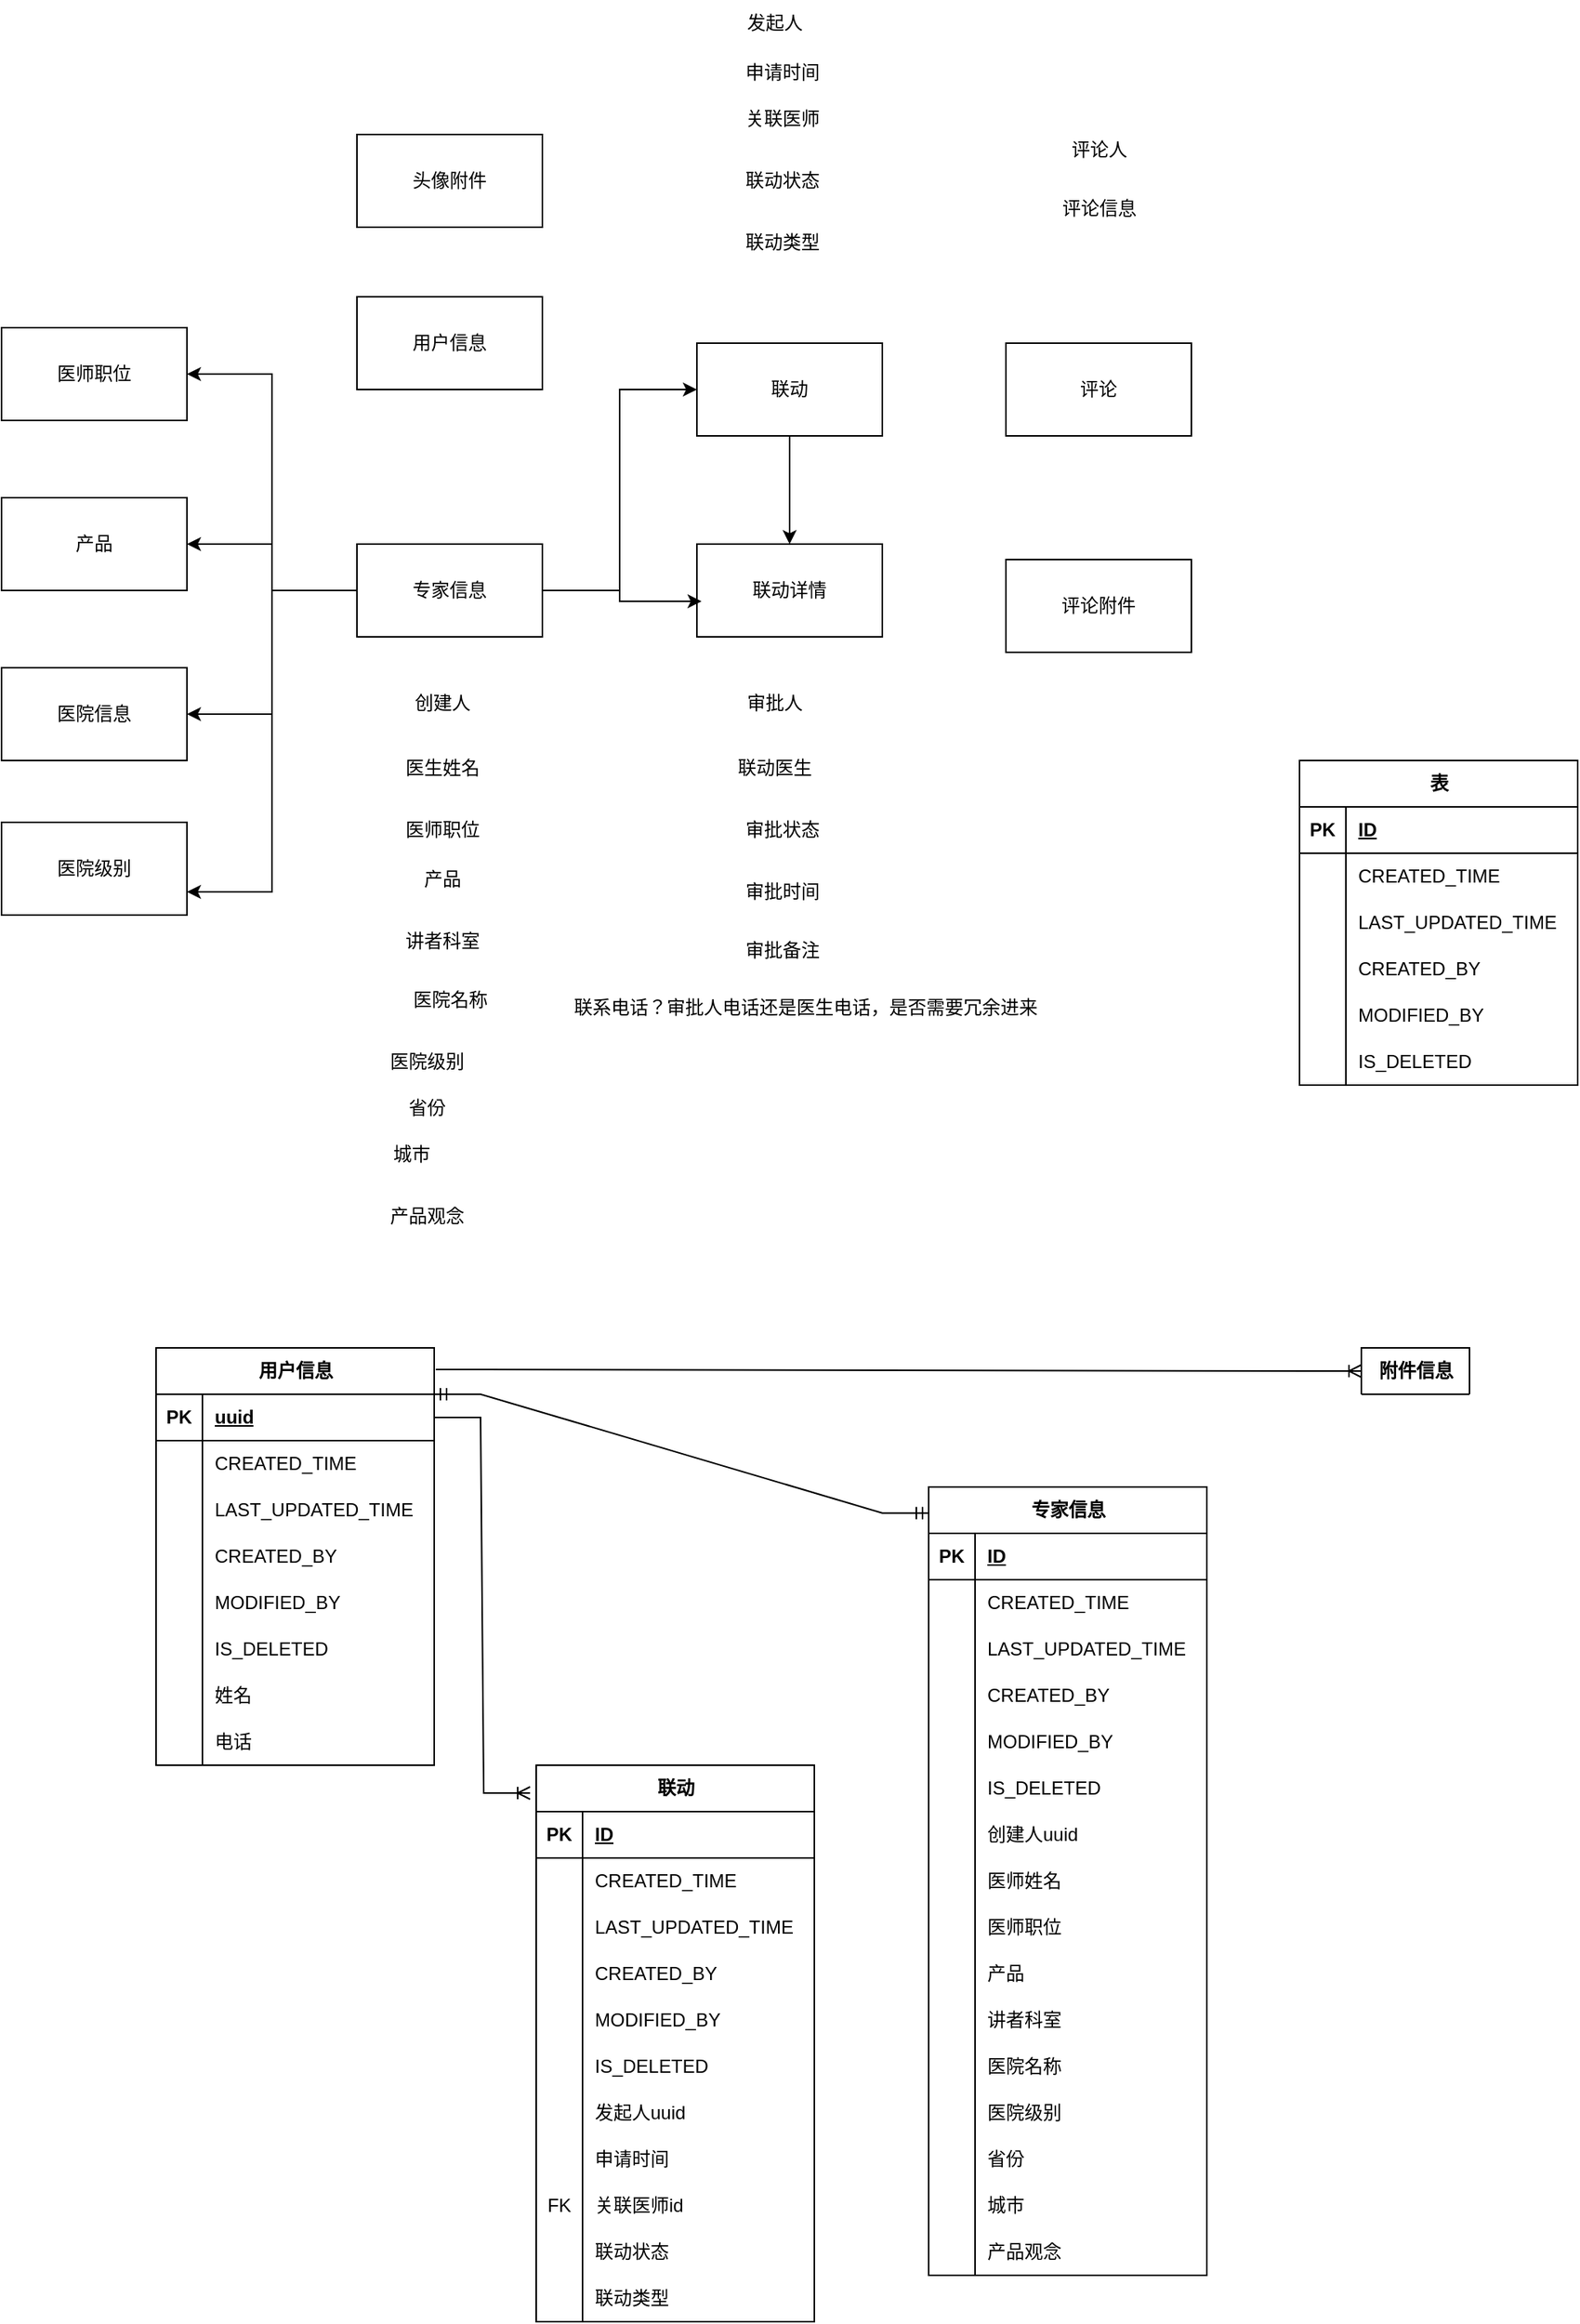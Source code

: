 <mxfile version="26.1.0">
  <diagram name="第 1 页" id="sPOABNRQ_7ew5viz8oiT">
    <mxGraphModel dx="1434" dy="1949" grid="1" gridSize="10" guides="1" tooltips="1" connect="1" arrows="1" fold="1" page="1" pageScale="1" pageWidth="827" pageHeight="1169" math="0" shadow="0">
      <root>
        <mxCell id="0" />
        <mxCell id="1" parent="0" />
        <mxCell id="KLiNIxYDT2-JgEHnNiLk-38" style="edgeStyle=orthogonalEdgeStyle;rounded=0;orthogonalLoop=1;jettySize=auto;html=1;entryX=1;entryY=0.5;entryDx=0;entryDy=0;" edge="1" parent="1" source="KLiNIxYDT2-JgEHnNiLk-3" target="KLiNIxYDT2-JgEHnNiLk-4">
          <mxGeometry relative="1" as="geometry" />
        </mxCell>
        <mxCell id="KLiNIxYDT2-JgEHnNiLk-39" style="edgeStyle=orthogonalEdgeStyle;rounded=0;orthogonalLoop=1;jettySize=auto;html=1;entryX=1;entryY=0.5;entryDx=0;entryDy=0;" edge="1" parent="1" source="KLiNIxYDT2-JgEHnNiLk-3" target="KLiNIxYDT2-JgEHnNiLk-5">
          <mxGeometry relative="1" as="geometry" />
        </mxCell>
        <mxCell id="KLiNIxYDT2-JgEHnNiLk-40" style="edgeStyle=orthogonalEdgeStyle;rounded=0;orthogonalLoop=1;jettySize=auto;html=1;entryX=1;entryY=0.5;entryDx=0;entryDy=0;" edge="1" parent="1" source="KLiNIxYDT2-JgEHnNiLk-3" target="KLiNIxYDT2-JgEHnNiLk-6">
          <mxGeometry relative="1" as="geometry" />
        </mxCell>
        <mxCell id="KLiNIxYDT2-JgEHnNiLk-41" style="edgeStyle=orthogonalEdgeStyle;rounded=0;orthogonalLoop=1;jettySize=auto;html=1;entryX=1;entryY=0.75;entryDx=0;entryDy=0;" edge="1" parent="1" source="KLiNIxYDT2-JgEHnNiLk-3" target="KLiNIxYDT2-JgEHnNiLk-7">
          <mxGeometry relative="1" as="geometry" />
        </mxCell>
        <mxCell id="KLiNIxYDT2-JgEHnNiLk-42" style="edgeStyle=orthogonalEdgeStyle;rounded=0;orthogonalLoop=1;jettySize=auto;html=1;entryX=0;entryY=0.5;entryDx=0;entryDy=0;" edge="1" parent="1" source="KLiNIxYDT2-JgEHnNiLk-3" target="KLiNIxYDT2-JgEHnNiLk-8">
          <mxGeometry relative="1" as="geometry" />
        </mxCell>
        <mxCell id="KLiNIxYDT2-JgEHnNiLk-3" value="专家信息" style="rounded=0;whiteSpace=wrap;html=1;" vertex="1" parent="1">
          <mxGeometry x="250" y="270" width="120" height="60" as="geometry" />
        </mxCell>
        <mxCell id="KLiNIxYDT2-JgEHnNiLk-4" value="医师职位" style="rounded=0;whiteSpace=wrap;html=1;" vertex="1" parent="1">
          <mxGeometry x="20" y="130" width="120" height="60" as="geometry" />
        </mxCell>
        <mxCell id="KLiNIxYDT2-JgEHnNiLk-5" value="产品" style="rounded=0;whiteSpace=wrap;html=1;" vertex="1" parent="1">
          <mxGeometry x="20" y="240" width="120" height="60" as="geometry" />
        </mxCell>
        <mxCell id="KLiNIxYDT2-JgEHnNiLk-6" value="医院信息" style="rounded=0;whiteSpace=wrap;html=1;" vertex="1" parent="1">
          <mxGeometry x="20" y="350" width="120" height="60" as="geometry" />
        </mxCell>
        <mxCell id="KLiNIxYDT2-JgEHnNiLk-7" value="医院级别" style="rounded=0;whiteSpace=wrap;html=1;" vertex="1" parent="1">
          <mxGeometry x="20" y="450" width="120" height="60" as="geometry" />
        </mxCell>
        <mxCell id="KLiNIxYDT2-JgEHnNiLk-44" style="edgeStyle=orthogonalEdgeStyle;rounded=0;orthogonalLoop=1;jettySize=auto;html=1;" edge="1" parent="1" source="KLiNIxYDT2-JgEHnNiLk-8" target="KLiNIxYDT2-JgEHnNiLk-9">
          <mxGeometry relative="1" as="geometry" />
        </mxCell>
        <mxCell id="KLiNIxYDT2-JgEHnNiLk-8" value="联动" style="rounded=0;whiteSpace=wrap;html=1;" vertex="1" parent="1">
          <mxGeometry x="470" y="140" width="120" height="60" as="geometry" />
        </mxCell>
        <mxCell id="KLiNIxYDT2-JgEHnNiLk-9" value="联动详情" style="rounded=0;whiteSpace=wrap;html=1;" vertex="1" parent="1">
          <mxGeometry x="470" y="270" width="120" height="60" as="geometry" />
        </mxCell>
        <mxCell id="KLiNIxYDT2-JgEHnNiLk-10" value="评论" style="rounded=0;whiteSpace=wrap;html=1;" vertex="1" parent="1">
          <mxGeometry x="670" y="140" width="120" height="60" as="geometry" />
        </mxCell>
        <mxCell id="KLiNIxYDT2-JgEHnNiLk-11" value="评论附件" style="rounded=0;whiteSpace=wrap;html=1;" vertex="1" parent="1">
          <mxGeometry x="670" y="280" width="120" height="60" as="geometry" />
        </mxCell>
        <mxCell id="KLiNIxYDT2-JgEHnNiLk-12" value="用户信息" style="rounded=0;whiteSpace=wrap;html=1;" vertex="1" parent="1">
          <mxGeometry x="250" y="110" width="120" height="60" as="geometry" />
        </mxCell>
        <mxCell id="KLiNIxYDT2-JgEHnNiLk-13" value="申请时间" style="text;html=1;align=center;verticalAlign=middle;resizable=0;points=[];autosize=1;strokeColor=none;fillColor=none;" vertex="1" parent="1">
          <mxGeometry x="490" y="-50" width="70" height="30" as="geometry" />
        </mxCell>
        <mxCell id="KLiNIxYDT2-JgEHnNiLk-14" value="关联医师" style="text;html=1;align=center;verticalAlign=middle;resizable=0;points=[];autosize=1;strokeColor=none;fillColor=none;" vertex="1" parent="1">
          <mxGeometry x="490" y="-20" width="70" height="30" as="geometry" />
        </mxCell>
        <mxCell id="KLiNIxYDT2-JgEHnNiLk-15" value="联动状态" style="text;html=1;align=center;verticalAlign=middle;resizable=0;points=[];autosize=1;strokeColor=none;fillColor=none;" vertex="1" parent="1">
          <mxGeometry x="490" y="20" width="70" height="30" as="geometry" />
        </mxCell>
        <mxCell id="KLiNIxYDT2-JgEHnNiLk-16" value="联动类型" style="text;html=1;align=center;verticalAlign=middle;resizable=0;points=[];autosize=1;strokeColor=none;fillColor=none;" vertex="1" parent="1">
          <mxGeometry x="490" y="60" width="70" height="30" as="geometry" />
        </mxCell>
        <mxCell id="KLiNIxYDT2-JgEHnNiLk-17" value="发起人" style="text;html=1;align=center;verticalAlign=middle;resizable=0;points=[];autosize=1;strokeColor=none;fillColor=none;" vertex="1" parent="1">
          <mxGeometry x="490" y="-82" width="60" height="30" as="geometry" />
        </mxCell>
        <mxCell id="KLiNIxYDT2-JgEHnNiLk-18" value="审批人" style="text;html=1;align=center;verticalAlign=middle;resizable=0;points=[];autosize=1;strokeColor=none;fillColor=none;" vertex="1" parent="1">
          <mxGeometry x="490" y="358" width="60" height="30" as="geometry" />
        </mxCell>
        <mxCell id="KLiNIxYDT2-JgEHnNiLk-19" value="联动医生" style="text;html=1;align=center;verticalAlign=middle;resizable=0;points=[];autosize=1;strokeColor=none;fillColor=none;" vertex="1" parent="1">
          <mxGeometry x="485" y="400" width="70" height="30" as="geometry" />
        </mxCell>
        <mxCell id="KLiNIxYDT2-JgEHnNiLk-20" value="审批状态" style="text;html=1;align=center;verticalAlign=middle;resizable=0;points=[];autosize=1;strokeColor=none;fillColor=none;" vertex="1" parent="1">
          <mxGeometry x="490" y="440" width="70" height="30" as="geometry" />
        </mxCell>
        <mxCell id="KLiNIxYDT2-JgEHnNiLk-21" value="审批时间" style="text;html=1;align=center;verticalAlign=middle;resizable=0;points=[];autosize=1;strokeColor=none;fillColor=none;" vertex="1" parent="1">
          <mxGeometry x="490" y="480" width="70" height="30" as="geometry" />
        </mxCell>
        <mxCell id="KLiNIxYDT2-JgEHnNiLk-22" value="审批备注" style="text;html=1;align=center;verticalAlign=middle;resizable=0;points=[];autosize=1;strokeColor=none;fillColor=none;" vertex="1" parent="1">
          <mxGeometry x="490" y="518" width="70" height="30" as="geometry" />
        </mxCell>
        <mxCell id="KLiNIxYDT2-JgEHnNiLk-25" value="联系电话？审批人电话还是医生电话，是否需要冗余进来" style="text;html=1;align=center;verticalAlign=middle;resizable=0;points=[];autosize=1;strokeColor=none;fillColor=none;" vertex="1" parent="1">
          <mxGeometry x="380" y="555" width="320" height="30" as="geometry" />
        </mxCell>
        <mxCell id="KLiNIxYDT2-JgEHnNiLk-26" value="评论人" style="text;html=1;align=center;verticalAlign=middle;resizable=0;points=[];autosize=1;strokeColor=none;fillColor=none;" vertex="1" parent="1">
          <mxGeometry x="700" width="60" height="30" as="geometry" />
        </mxCell>
        <mxCell id="KLiNIxYDT2-JgEHnNiLk-27" value="评论信息" style="text;html=1;align=center;verticalAlign=middle;resizable=0;points=[];autosize=1;strokeColor=none;fillColor=none;" vertex="1" parent="1">
          <mxGeometry x="695" y="38" width="70" height="30" as="geometry" />
        </mxCell>
        <mxCell id="KLiNIxYDT2-JgEHnNiLk-28" value="头像附件" style="rounded=0;whiteSpace=wrap;html=1;" vertex="1" parent="1">
          <mxGeometry x="250" y="5" width="120" height="60" as="geometry" />
        </mxCell>
        <mxCell id="KLiNIxYDT2-JgEHnNiLk-29" value="医生姓名" style="text;html=1;align=center;verticalAlign=middle;resizable=0;points=[];autosize=1;strokeColor=none;fillColor=none;" vertex="1" parent="1">
          <mxGeometry x="270" y="400" width="70" height="30" as="geometry" />
        </mxCell>
        <mxCell id="KLiNIxYDT2-JgEHnNiLk-30" value="医师职位" style="text;html=1;align=center;verticalAlign=middle;resizable=0;points=[];autosize=1;strokeColor=none;fillColor=none;" vertex="1" parent="1">
          <mxGeometry x="270" y="440" width="70" height="30" as="geometry" />
        </mxCell>
        <mxCell id="KLiNIxYDT2-JgEHnNiLk-31" value="产品" style="text;html=1;align=center;verticalAlign=middle;resizable=0;points=[];autosize=1;strokeColor=none;fillColor=none;" vertex="1" parent="1">
          <mxGeometry x="280" y="472" width="50" height="30" as="geometry" />
        </mxCell>
        <mxCell id="KLiNIxYDT2-JgEHnNiLk-32" value="讲者科室" style="text;html=1;align=center;verticalAlign=middle;resizable=0;points=[];autosize=1;strokeColor=none;fillColor=none;" vertex="1" parent="1">
          <mxGeometry x="270" y="512" width="70" height="30" as="geometry" />
        </mxCell>
        <mxCell id="KLiNIxYDT2-JgEHnNiLk-33" value="医院名称" style="text;html=1;align=center;verticalAlign=middle;resizable=0;points=[];autosize=1;strokeColor=none;fillColor=none;" vertex="1" parent="1">
          <mxGeometry x="275" y="550" width="70" height="30" as="geometry" />
        </mxCell>
        <mxCell id="KLiNIxYDT2-JgEHnNiLk-34" value="医院级别" style="text;html=1;align=center;verticalAlign=middle;resizable=0;points=[];autosize=1;strokeColor=none;fillColor=none;" vertex="1" parent="1">
          <mxGeometry x="260" y="590" width="70" height="30" as="geometry" />
        </mxCell>
        <mxCell id="KLiNIxYDT2-JgEHnNiLk-35" value="省份" style="text;html=1;align=center;verticalAlign=middle;resizable=0;points=[];autosize=1;strokeColor=none;fillColor=none;" vertex="1" parent="1">
          <mxGeometry x="270" y="620" width="50" height="30" as="geometry" />
        </mxCell>
        <mxCell id="KLiNIxYDT2-JgEHnNiLk-36" value="城市" style="text;html=1;align=center;verticalAlign=middle;resizable=0;points=[];autosize=1;strokeColor=none;fillColor=none;" vertex="1" parent="1">
          <mxGeometry x="260" y="650" width="50" height="30" as="geometry" />
        </mxCell>
        <mxCell id="KLiNIxYDT2-JgEHnNiLk-37" value="产品观念" style="text;html=1;align=center;verticalAlign=middle;resizable=0;points=[];autosize=1;strokeColor=none;fillColor=none;" vertex="1" parent="1">
          <mxGeometry x="260" y="690" width="70" height="30" as="geometry" />
        </mxCell>
        <mxCell id="KLiNIxYDT2-JgEHnNiLk-43" style="edgeStyle=orthogonalEdgeStyle;rounded=0;orthogonalLoop=1;jettySize=auto;html=1;entryX=0.025;entryY=0.617;entryDx=0;entryDy=0;entryPerimeter=0;" edge="1" parent="1" source="KLiNIxYDT2-JgEHnNiLk-3" target="KLiNIxYDT2-JgEHnNiLk-9">
          <mxGeometry relative="1" as="geometry" />
        </mxCell>
        <mxCell id="KLiNIxYDT2-JgEHnNiLk-46" value="创建人" style="text;html=1;align=center;verticalAlign=middle;resizable=0;points=[];autosize=1;strokeColor=none;fillColor=none;" vertex="1" parent="1">
          <mxGeometry x="275" y="358" width="60" height="30" as="geometry" />
        </mxCell>
        <mxCell id="KLiNIxYDT2-JgEHnNiLk-47" value="表" style="shape=table;startSize=30;container=1;collapsible=1;childLayout=tableLayout;fixedRows=1;rowLines=0;fontStyle=1;align=center;resizeLast=1;html=1;" vertex="1" parent="1">
          <mxGeometry x="860" y="410" width="180" height="210" as="geometry">
            <mxRectangle x="120" y="820" width="70" height="30" as="alternateBounds" />
          </mxGeometry>
        </mxCell>
        <mxCell id="KLiNIxYDT2-JgEHnNiLk-48" value="" style="shape=tableRow;horizontal=0;startSize=0;swimlaneHead=0;swimlaneBody=0;fillColor=none;collapsible=0;dropTarget=0;points=[[0,0.5],[1,0.5]];portConstraint=eastwest;top=0;left=0;right=0;bottom=1;" vertex="1" parent="KLiNIxYDT2-JgEHnNiLk-47">
          <mxGeometry y="30" width="180" height="30" as="geometry" />
        </mxCell>
        <mxCell id="KLiNIxYDT2-JgEHnNiLk-49" value="PK" style="shape=partialRectangle;connectable=0;fillColor=none;top=0;left=0;bottom=0;right=0;fontStyle=1;overflow=hidden;whiteSpace=wrap;html=1;" vertex="1" parent="KLiNIxYDT2-JgEHnNiLk-48">
          <mxGeometry width="30" height="30" as="geometry">
            <mxRectangle width="30" height="30" as="alternateBounds" />
          </mxGeometry>
        </mxCell>
        <mxCell id="KLiNIxYDT2-JgEHnNiLk-50" value="ID" style="shape=partialRectangle;connectable=0;fillColor=none;top=0;left=0;bottom=0;right=0;align=left;spacingLeft=6;fontStyle=5;overflow=hidden;whiteSpace=wrap;html=1;" vertex="1" parent="KLiNIxYDT2-JgEHnNiLk-48">
          <mxGeometry x="30" width="150" height="30" as="geometry">
            <mxRectangle width="150" height="30" as="alternateBounds" />
          </mxGeometry>
        </mxCell>
        <mxCell id="KLiNIxYDT2-JgEHnNiLk-51" value="" style="shape=tableRow;horizontal=0;startSize=0;swimlaneHead=0;swimlaneBody=0;fillColor=none;collapsible=0;dropTarget=0;points=[[0,0.5],[1,0.5]];portConstraint=eastwest;top=0;left=0;right=0;bottom=0;" vertex="1" parent="KLiNIxYDT2-JgEHnNiLk-47">
          <mxGeometry y="60" width="180" height="30" as="geometry" />
        </mxCell>
        <mxCell id="KLiNIxYDT2-JgEHnNiLk-52" value="" style="shape=partialRectangle;connectable=0;fillColor=none;top=0;left=0;bottom=0;right=0;editable=1;overflow=hidden;whiteSpace=wrap;html=1;" vertex="1" parent="KLiNIxYDT2-JgEHnNiLk-51">
          <mxGeometry width="30" height="30" as="geometry">
            <mxRectangle width="30" height="30" as="alternateBounds" />
          </mxGeometry>
        </mxCell>
        <mxCell id="KLiNIxYDT2-JgEHnNiLk-53" value="CREATED_TIME" style="shape=partialRectangle;connectable=0;fillColor=none;top=0;left=0;bottom=0;right=0;align=left;spacingLeft=6;overflow=hidden;whiteSpace=wrap;html=1;" vertex="1" parent="KLiNIxYDT2-JgEHnNiLk-51">
          <mxGeometry x="30" width="150" height="30" as="geometry">
            <mxRectangle width="150" height="30" as="alternateBounds" />
          </mxGeometry>
        </mxCell>
        <mxCell id="KLiNIxYDT2-JgEHnNiLk-54" value="" style="shape=tableRow;horizontal=0;startSize=0;swimlaneHead=0;swimlaneBody=0;fillColor=none;collapsible=0;dropTarget=0;points=[[0,0.5],[1,0.5]];portConstraint=eastwest;top=0;left=0;right=0;bottom=0;" vertex="1" parent="KLiNIxYDT2-JgEHnNiLk-47">
          <mxGeometry y="90" width="180" height="30" as="geometry" />
        </mxCell>
        <mxCell id="KLiNIxYDT2-JgEHnNiLk-55" value="" style="shape=partialRectangle;connectable=0;fillColor=none;top=0;left=0;bottom=0;right=0;editable=1;overflow=hidden;whiteSpace=wrap;html=1;" vertex="1" parent="KLiNIxYDT2-JgEHnNiLk-54">
          <mxGeometry width="30" height="30" as="geometry">
            <mxRectangle width="30" height="30" as="alternateBounds" />
          </mxGeometry>
        </mxCell>
        <mxCell id="KLiNIxYDT2-JgEHnNiLk-56" value="LAST_UPDATED_TIME" style="shape=partialRectangle;connectable=0;fillColor=none;top=0;left=0;bottom=0;right=0;align=left;spacingLeft=6;overflow=hidden;whiteSpace=wrap;html=1;" vertex="1" parent="KLiNIxYDT2-JgEHnNiLk-54">
          <mxGeometry x="30" width="150" height="30" as="geometry">
            <mxRectangle width="150" height="30" as="alternateBounds" />
          </mxGeometry>
        </mxCell>
        <mxCell id="KLiNIxYDT2-JgEHnNiLk-57" value="" style="shape=tableRow;horizontal=0;startSize=0;swimlaneHead=0;swimlaneBody=0;fillColor=none;collapsible=0;dropTarget=0;points=[[0,0.5],[1,0.5]];portConstraint=eastwest;top=0;left=0;right=0;bottom=0;" vertex="1" parent="KLiNIxYDT2-JgEHnNiLk-47">
          <mxGeometry y="120" width="180" height="30" as="geometry" />
        </mxCell>
        <mxCell id="KLiNIxYDT2-JgEHnNiLk-58" value="&lt;div&gt;&lt;br/&gt;&lt;/div&gt;" style="shape=partialRectangle;connectable=0;fillColor=none;top=0;left=0;bottom=0;right=0;editable=1;overflow=hidden;whiteSpace=wrap;html=1;" vertex="1" parent="KLiNIxYDT2-JgEHnNiLk-57">
          <mxGeometry width="30" height="30" as="geometry">
            <mxRectangle width="30" height="30" as="alternateBounds" />
          </mxGeometry>
        </mxCell>
        <mxCell id="KLiNIxYDT2-JgEHnNiLk-59" value="CREATED_BY" style="shape=partialRectangle;connectable=0;fillColor=none;top=0;left=0;bottom=0;right=0;align=left;spacingLeft=6;overflow=hidden;whiteSpace=wrap;html=1;" vertex="1" parent="KLiNIxYDT2-JgEHnNiLk-57">
          <mxGeometry x="30" width="150" height="30" as="geometry">
            <mxRectangle width="150" height="30" as="alternateBounds" />
          </mxGeometry>
        </mxCell>
        <mxCell id="KLiNIxYDT2-JgEHnNiLk-60" value="" style="shape=tableRow;horizontal=0;startSize=0;swimlaneHead=0;swimlaneBody=0;fillColor=none;collapsible=0;dropTarget=0;points=[[0,0.5],[1,0.5]];portConstraint=eastwest;top=0;left=0;right=0;bottom=0;" vertex="1" parent="KLiNIxYDT2-JgEHnNiLk-47">
          <mxGeometry y="150" width="180" height="30" as="geometry" />
        </mxCell>
        <mxCell id="KLiNIxYDT2-JgEHnNiLk-61" value="&lt;div&gt;&lt;br/&gt;&lt;/div&gt;" style="shape=partialRectangle;connectable=0;fillColor=none;top=0;left=0;bottom=0;right=0;editable=1;overflow=hidden;whiteSpace=wrap;html=1;" vertex="1" parent="KLiNIxYDT2-JgEHnNiLk-60">
          <mxGeometry width="30" height="30" as="geometry">
            <mxRectangle width="30" height="30" as="alternateBounds" />
          </mxGeometry>
        </mxCell>
        <mxCell id="KLiNIxYDT2-JgEHnNiLk-62" value="MODIFIED_BY" style="shape=partialRectangle;connectable=0;fillColor=none;top=0;left=0;bottom=0;right=0;align=left;spacingLeft=6;overflow=hidden;whiteSpace=wrap;html=1;" vertex="1" parent="KLiNIxYDT2-JgEHnNiLk-60">
          <mxGeometry x="30" width="150" height="30" as="geometry">
            <mxRectangle width="150" height="30" as="alternateBounds" />
          </mxGeometry>
        </mxCell>
        <mxCell id="KLiNIxYDT2-JgEHnNiLk-63" value="" style="shape=tableRow;horizontal=0;startSize=0;swimlaneHead=0;swimlaneBody=0;fillColor=none;collapsible=0;dropTarget=0;points=[[0,0.5],[1,0.5]];portConstraint=eastwest;top=0;left=0;right=0;bottom=0;" vertex="1" parent="KLiNIxYDT2-JgEHnNiLk-47">
          <mxGeometry y="180" width="180" height="30" as="geometry" />
        </mxCell>
        <mxCell id="KLiNIxYDT2-JgEHnNiLk-64" value="&lt;div&gt;&lt;br/&gt;&lt;/div&gt;" style="shape=partialRectangle;connectable=0;fillColor=none;top=0;left=0;bottom=0;right=0;editable=1;overflow=hidden;whiteSpace=wrap;html=1;" vertex="1" parent="KLiNIxYDT2-JgEHnNiLk-63">
          <mxGeometry width="30" height="30" as="geometry">
            <mxRectangle width="30" height="30" as="alternateBounds" />
          </mxGeometry>
        </mxCell>
        <mxCell id="KLiNIxYDT2-JgEHnNiLk-65" value="IS_DELETED" style="shape=partialRectangle;connectable=0;fillColor=none;top=0;left=0;bottom=0;right=0;align=left;spacingLeft=6;overflow=hidden;whiteSpace=wrap;html=1;" vertex="1" parent="KLiNIxYDT2-JgEHnNiLk-63">
          <mxGeometry x="30" width="150" height="30" as="geometry">
            <mxRectangle width="150" height="30" as="alternateBounds" />
          </mxGeometry>
        </mxCell>
        <mxCell id="KLiNIxYDT2-JgEHnNiLk-94" value="用户信息" style="shape=table;startSize=30;container=1;collapsible=1;childLayout=tableLayout;fixedRows=1;rowLines=0;fontStyle=1;align=center;resizeLast=1;html=1;" vertex="1" parent="1">
          <mxGeometry x="120" y="790" width="180" height="270" as="geometry">
            <mxRectangle x="201" y="800" width="70" height="30" as="alternateBounds" />
          </mxGeometry>
        </mxCell>
        <mxCell id="KLiNIxYDT2-JgEHnNiLk-95" value="" style="shape=tableRow;horizontal=0;startSize=0;swimlaneHead=0;swimlaneBody=0;fillColor=none;collapsible=0;dropTarget=0;points=[[0,0.5],[1,0.5]];portConstraint=eastwest;top=0;left=0;right=0;bottom=1;" vertex="1" parent="KLiNIxYDT2-JgEHnNiLk-94">
          <mxGeometry y="30" width="180" height="30" as="geometry" />
        </mxCell>
        <mxCell id="KLiNIxYDT2-JgEHnNiLk-96" value="PK" style="shape=partialRectangle;connectable=0;fillColor=none;top=0;left=0;bottom=0;right=0;fontStyle=1;overflow=hidden;whiteSpace=wrap;html=1;" vertex="1" parent="KLiNIxYDT2-JgEHnNiLk-95">
          <mxGeometry width="30" height="30" as="geometry">
            <mxRectangle width="30" height="30" as="alternateBounds" />
          </mxGeometry>
        </mxCell>
        <mxCell id="KLiNIxYDT2-JgEHnNiLk-97" value="uuid" style="shape=partialRectangle;connectable=0;fillColor=none;top=0;left=0;bottom=0;right=0;align=left;spacingLeft=6;fontStyle=5;overflow=hidden;whiteSpace=wrap;html=1;" vertex="1" parent="KLiNIxYDT2-JgEHnNiLk-95">
          <mxGeometry x="30" width="150" height="30" as="geometry">
            <mxRectangle width="150" height="30" as="alternateBounds" />
          </mxGeometry>
        </mxCell>
        <mxCell id="KLiNIxYDT2-JgEHnNiLk-98" value="" style="shape=tableRow;horizontal=0;startSize=0;swimlaneHead=0;swimlaneBody=0;fillColor=none;collapsible=0;dropTarget=0;points=[[0,0.5],[1,0.5]];portConstraint=eastwest;top=0;left=0;right=0;bottom=0;" vertex="1" parent="KLiNIxYDT2-JgEHnNiLk-94">
          <mxGeometry y="60" width="180" height="30" as="geometry" />
        </mxCell>
        <mxCell id="KLiNIxYDT2-JgEHnNiLk-99" value="" style="shape=partialRectangle;connectable=0;fillColor=none;top=0;left=0;bottom=0;right=0;editable=1;overflow=hidden;whiteSpace=wrap;html=1;" vertex="1" parent="KLiNIxYDT2-JgEHnNiLk-98">
          <mxGeometry width="30" height="30" as="geometry">
            <mxRectangle width="30" height="30" as="alternateBounds" />
          </mxGeometry>
        </mxCell>
        <mxCell id="KLiNIxYDT2-JgEHnNiLk-100" value="CREATED_TIME" style="shape=partialRectangle;connectable=0;fillColor=none;top=0;left=0;bottom=0;right=0;align=left;spacingLeft=6;overflow=hidden;whiteSpace=wrap;html=1;" vertex="1" parent="KLiNIxYDT2-JgEHnNiLk-98">
          <mxGeometry x="30" width="150" height="30" as="geometry">
            <mxRectangle width="150" height="30" as="alternateBounds" />
          </mxGeometry>
        </mxCell>
        <mxCell id="KLiNIxYDT2-JgEHnNiLk-101" value="" style="shape=tableRow;horizontal=0;startSize=0;swimlaneHead=0;swimlaneBody=0;fillColor=none;collapsible=0;dropTarget=0;points=[[0,0.5],[1,0.5]];portConstraint=eastwest;top=0;left=0;right=0;bottom=0;" vertex="1" parent="KLiNIxYDT2-JgEHnNiLk-94">
          <mxGeometry y="90" width="180" height="30" as="geometry" />
        </mxCell>
        <mxCell id="KLiNIxYDT2-JgEHnNiLk-102" value="" style="shape=partialRectangle;connectable=0;fillColor=none;top=0;left=0;bottom=0;right=0;editable=1;overflow=hidden;whiteSpace=wrap;html=1;" vertex="1" parent="KLiNIxYDT2-JgEHnNiLk-101">
          <mxGeometry width="30" height="30" as="geometry">
            <mxRectangle width="30" height="30" as="alternateBounds" />
          </mxGeometry>
        </mxCell>
        <mxCell id="KLiNIxYDT2-JgEHnNiLk-103" value="LAST_UPDATED_TIME" style="shape=partialRectangle;connectable=0;fillColor=none;top=0;left=0;bottom=0;right=0;align=left;spacingLeft=6;overflow=hidden;whiteSpace=wrap;html=1;" vertex="1" parent="KLiNIxYDT2-JgEHnNiLk-101">
          <mxGeometry x="30" width="150" height="30" as="geometry">
            <mxRectangle width="150" height="30" as="alternateBounds" />
          </mxGeometry>
        </mxCell>
        <mxCell id="KLiNIxYDT2-JgEHnNiLk-104" value="" style="shape=tableRow;horizontal=0;startSize=0;swimlaneHead=0;swimlaneBody=0;fillColor=none;collapsible=0;dropTarget=0;points=[[0,0.5],[1,0.5]];portConstraint=eastwest;top=0;left=0;right=0;bottom=0;" vertex="1" parent="KLiNIxYDT2-JgEHnNiLk-94">
          <mxGeometry y="120" width="180" height="30" as="geometry" />
        </mxCell>
        <mxCell id="KLiNIxYDT2-JgEHnNiLk-105" value="&lt;div&gt;&lt;br/&gt;&lt;/div&gt;" style="shape=partialRectangle;connectable=0;fillColor=none;top=0;left=0;bottom=0;right=0;editable=1;overflow=hidden;whiteSpace=wrap;html=1;" vertex="1" parent="KLiNIxYDT2-JgEHnNiLk-104">
          <mxGeometry width="30" height="30" as="geometry">
            <mxRectangle width="30" height="30" as="alternateBounds" />
          </mxGeometry>
        </mxCell>
        <mxCell id="KLiNIxYDT2-JgEHnNiLk-106" value="CREATED_BY" style="shape=partialRectangle;connectable=0;fillColor=none;top=0;left=0;bottom=0;right=0;align=left;spacingLeft=6;overflow=hidden;whiteSpace=wrap;html=1;" vertex="1" parent="KLiNIxYDT2-JgEHnNiLk-104">
          <mxGeometry x="30" width="150" height="30" as="geometry">
            <mxRectangle width="150" height="30" as="alternateBounds" />
          </mxGeometry>
        </mxCell>
        <mxCell id="KLiNIxYDT2-JgEHnNiLk-107" value="" style="shape=tableRow;horizontal=0;startSize=0;swimlaneHead=0;swimlaneBody=0;fillColor=none;collapsible=0;dropTarget=0;points=[[0,0.5],[1,0.5]];portConstraint=eastwest;top=0;left=0;right=0;bottom=0;" vertex="1" parent="KLiNIxYDT2-JgEHnNiLk-94">
          <mxGeometry y="150" width="180" height="30" as="geometry" />
        </mxCell>
        <mxCell id="KLiNIxYDT2-JgEHnNiLk-108" value="&lt;div&gt;&lt;br/&gt;&lt;/div&gt;" style="shape=partialRectangle;connectable=0;fillColor=none;top=0;left=0;bottom=0;right=0;editable=1;overflow=hidden;whiteSpace=wrap;html=1;" vertex="1" parent="KLiNIxYDT2-JgEHnNiLk-107">
          <mxGeometry width="30" height="30" as="geometry">
            <mxRectangle width="30" height="30" as="alternateBounds" />
          </mxGeometry>
        </mxCell>
        <mxCell id="KLiNIxYDT2-JgEHnNiLk-109" value="MODIFIED_BY" style="shape=partialRectangle;connectable=0;fillColor=none;top=0;left=0;bottom=0;right=0;align=left;spacingLeft=6;overflow=hidden;whiteSpace=wrap;html=1;" vertex="1" parent="KLiNIxYDT2-JgEHnNiLk-107">
          <mxGeometry x="30" width="150" height="30" as="geometry">
            <mxRectangle width="150" height="30" as="alternateBounds" />
          </mxGeometry>
        </mxCell>
        <mxCell id="KLiNIxYDT2-JgEHnNiLk-110" value="" style="shape=tableRow;horizontal=0;startSize=0;swimlaneHead=0;swimlaneBody=0;fillColor=none;collapsible=0;dropTarget=0;points=[[0,0.5],[1,0.5]];portConstraint=eastwest;top=0;left=0;right=0;bottom=0;" vertex="1" parent="KLiNIxYDT2-JgEHnNiLk-94">
          <mxGeometry y="180" width="180" height="30" as="geometry" />
        </mxCell>
        <mxCell id="KLiNIxYDT2-JgEHnNiLk-111" value="&lt;div&gt;&lt;br/&gt;&lt;/div&gt;" style="shape=partialRectangle;connectable=0;fillColor=none;top=0;left=0;bottom=0;right=0;editable=1;overflow=hidden;whiteSpace=wrap;html=1;" vertex="1" parent="KLiNIxYDT2-JgEHnNiLk-110">
          <mxGeometry width="30" height="30" as="geometry">
            <mxRectangle width="30" height="30" as="alternateBounds" />
          </mxGeometry>
        </mxCell>
        <mxCell id="KLiNIxYDT2-JgEHnNiLk-112" value="IS_DELETED" style="shape=partialRectangle;connectable=0;fillColor=none;top=0;left=0;bottom=0;right=0;align=left;spacingLeft=6;overflow=hidden;whiteSpace=wrap;html=1;" vertex="1" parent="KLiNIxYDT2-JgEHnNiLk-110">
          <mxGeometry x="30" width="150" height="30" as="geometry">
            <mxRectangle width="150" height="30" as="alternateBounds" />
          </mxGeometry>
        </mxCell>
        <mxCell id="KLiNIxYDT2-JgEHnNiLk-113" value="" style="shape=tableRow;horizontal=0;startSize=0;swimlaneHead=0;swimlaneBody=0;fillColor=none;collapsible=0;dropTarget=0;points=[[0,0.5],[1,0.5]];portConstraint=eastwest;top=0;left=0;right=0;bottom=0;" vertex="1" parent="KLiNIxYDT2-JgEHnNiLk-94">
          <mxGeometry y="210" width="180" height="30" as="geometry" />
        </mxCell>
        <mxCell id="KLiNIxYDT2-JgEHnNiLk-114" value="&lt;div&gt;&lt;br/&gt;&lt;/div&gt;" style="shape=partialRectangle;connectable=0;fillColor=none;top=0;left=0;bottom=0;right=0;editable=1;overflow=hidden;whiteSpace=wrap;html=1;" vertex="1" parent="KLiNIxYDT2-JgEHnNiLk-113">
          <mxGeometry width="30" height="30" as="geometry">
            <mxRectangle width="30" height="30" as="alternateBounds" />
          </mxGeometry>
        </mxCell>
        <mxCell id="KLiNIxYDT2-JgEHnNiLk-115" value="姓名" style="shape=partialRectangle;connectable=0;fillColor=none;top=0;left=0;bottom=0;right=0;align=left;spacingLeft=6;overflow=hidden;whiteSpace=wrap;html=1;" vertex="1" parent="KLiNIxYDT2-JgEHnNiLk-113">
          <mxGeometry x="30" width="150" height="30" as="geometry">
            <mxRectangle width="150" height="30" as="alternateBounds" />
          </mxGeometry>
        </mxCell>
        <mxCell id="KLiNIxYDT2-JgEHnNiLk-116" value="" style="shape=tableRow;horizontal=0;startSize=0;swimlaneHead=0;swimlaneBody=0;fillColor=none;collapsible=0;dropTarget=0;points=[[0,0.5],[1,0.5]];portConstraint=eastwest;top=0;left=0;right=0;bottom=0;" vertex="1" parent="KLiNIxYDT2-JgEHnNiLk-94">
          <mxGeometry y="240" width="180" height="30" as="geometry" />
        </mxCell>
        <mxCell id="KLiNIxYDT2-JgEHnNiLk-117" value="" style="shape=partialRectangle;connectable=0;fillColor=none;top=0;left=0;bottom=0;right=0;editable=1;overflow=hidden;whiteSpace=wrap;html=1;" vertex="1" parent="KLiNIxYDT2-JgEHnNiLk-116">
          <mxGeometry width="30" height="30" as="geometry">
            <mxRectangle width="30" height="30" as="alternateBounds" />
          </mxGeometry>
        </mxCell>
        <mxCell id="KLiNIxYDT2-JgEHnNiLk-118" value="电话" style="shape=partialRectangle;connectable=0;fillColor=none;top=0;left=0;bottom=0;right=0;align=left;spacingLeft=6;overflow=hidden;whiteSpace=wrap;html=1;" vertex="1" parent="KLiNIxYDT2-JgEHnNiLk-116">
          <mxGeometry x="30" width="150" height="30" as="geometry">
            <mxRectangle width="150" height="30" as="alternateBounds" />
          </mxGeometry>
        </mxCell>
        <mxCell id="KLiNIxYDT2-JgEHnNiLk-119" value="附件信息" style="shape=table;startSize=30;container=1;collapsible=1;childLayout=tableLayout;fixedRows=1;rowLines=0;fontStyle=1;align=center;resizeLast=1;html=1;" vertex="1" collapsed="1" parent="1">
          <mxGeometry x="900" y="790" width="70" height="30" as="geometry">
            <mxRectangle x="590" y="700" width="180" height="300" as="alternateBounds" />
          </mxGeometry>
        </mxCell>
        <mxCell id="KLiNIxYDT2-JgEHnNiLk-120" value="" style="shape=tableRow;horizontal=0;startSize=0;swimlaneHead=0;swimlaneBody=0;fillColor=none;collapsible=0;dropTarget=0;points=[[0,0.5],[1,0.5]];portConstraint=eastwest;top=0;left=0;right=0;bottom=1;" vertex="1" parent="KLiNIxYDT2-JgEHnNiLk-119">
          <mxGeometry y="30" width="180" height="30" as="geometry" />
        </mxCell>
        <mxCell id="KLiNIxYDT2-JgEHnNiLk-121" value="PK" style="shape=partialRectangle;connectable=0;fillColor=none;top=0;left=0;bottom=0;right=0;fontStyle=1;overflow=hidden;whiteSpace=wrap;html=1;" vertex="1" parent="KLiNIxYDT2-JgEHnNiLk-120">
          <mxGeometry width="30" height="30" as="geometry">
            <mxRectangle width="30" height="30" as="alternateBounds" />
          </mxGeometry>
        </mxCell>
        <mxCell id="KLiNIxYDT2-JgEHnNiLk-122" value="ID" style="shape=partialRectangle;connectable=0;fillColor=none;top=0;left=0;bottom=0;right=0;align=left;spacingLeft=6;fontStyle=5;overflow=hidden;whiteSpace=wrap;html=1;" vertex="1" parent="KLiNIxYDT2-JgEHnNiLk-120">
          <mxGeometry x="30" width="150" height="30" as="geometry">
            <mxRectangle width="150" height="30" as="alternateBounds" />
          </mxGeometry>
        </mxCell>
        <mxCell id="KLiNIxYDT2-JgEHnNiLk-123" value="" style="shape=tableRow;horizontal=0;startSize=0;swimlaneHead=0;swimlaneBody=0;fillColor=none;collapsible=0;dropTarget=0;points=[[0,0.5],[1,0.5]];portConstraint=eastwest;top=0;left=0;right=0;bottom=0;" vertex="1" parent="KLiNIxYDT2-JgEHnNiLk-119">
          <mxGeometry y="60" width="180" height="30" as="geometry" />
        </mxCell>
        <mxCell id="KLiNIxYDT2-JgEHnNiLk-124" value="" style="shape=partialRectangle;connectable=0;fillColor=none;top=0;left=0;bottom=0;right=0;editable=1;overflow=hidden;whiteSpace=wrap;html=1;" vertex="1" parent="KLiNIxYDT2-JgEHnNiLk-123">
          <mxGeometry width="30" height="30" as="geometry">
            <mxRectangle width="30" height="30" as="alternateBounds" />
          </mxGeometry>
        </mxCell>
        <mxCell id="KLiNIxYDT2-JgEHnNiLk-125" value="CREATED_TIME" style="shape=partialRectangle;connectable=0;fillColor=none;top=0;left=0;bottom=0;right=0;align=left;spacingLeft=6;overflow=hidden;whiteSpace=wrap;html=1;" vertex="1" parent="KLiNIxYDT2-JgEHnNiLk-123">
          <mxGeometry x="30" width="150" height="30" as="geometry">
            <mxRectangle width="150" height="30" as="alternateBounds" />
          </mxGeometry>
        </mxCell>
        <mxCell id="KLiNIxYDT2-JgEHnNiLk-126" value="" style="shape=tableRow;horizontal=0;startSize=0;swimlaneHead=0;swimlaneBody=0;fillColor=none;collapsible=0;dropTarget=0;points=[[0,0.5],[1,0.5]];portConstraint=eastwest;top=0;left=0;right=0;bottom=0;" vertex="1" parent="KLiNIxYDT2-JgEHnNiLk-119">
          <mxGeometry y="90" width="180" height="30" as="geometry" />
        </mxCell>
        <mxCell id="KLiNIxYDT2-JgEHnNiLk-127" value="" style="shape=partialRectangle;connectable=0;fillColor=none;top=0;left=0;bottom=0;right=0;editable=1;overflow=hidden;whiteSpace=wrap;html=1;" vertex="1" parent="KLiNIxYDT2-JgEHnNiLk-126">
          <mxGeometry width="30" height="30" as="geometry">
            <mxRectangle width="30" height="30" as="alternateBounds" />
          </mxGeometry>
        </mxCell>
        <mxCell id="KLiNIxYDT2-JgEHnNiLk-128" value="LAST_UPDATED_TIME" style="shape=partialRectangle;connectable=0;fillColor=none;top=0;left=0;bottom=0;right=0;align=left;spacingLeft=6;overflow=hidden;whiteSpace=wrap;html=1;" vertex="1" parent="KLiNIxYDT2-JgEHnNiLk-126">
          <mxGeometry x="30" width="150" height="30" as="geometry">
            <mxRectangle width="150" height="30" as="alternateBounds" />
          </mxGeometry>
        </mxCell>
        <mxCell id="KLiNIxYDT2-JgEHnNiLk-129" value="" style="shape=tableRow;horizontal=0;startSize=0;swimlaneHead=0;swimlaneBody=0;fillColor=none;collapsible=0;dropTarget=0;points=[[0,0.5],[1,0.5]];portConstraint=eastwest;top=0;left=0;right=0;bottom=0;" vertex="1" parent="KLiNIxYDT2-JgEHnNiLk-119">
          <mxGeometry y="120" width="180" height="30" as="geometry" />
        </mxCell>
        <mxCell id="KLiNIxYDT2-JgEHnNiLk-130" value="&lt;div&gt;&lt;br/&gt;&lt;/div&gt;" style="shape=partialRectangle;connectable=0;fillColor=none;top=0;left=0;bottom=0;right=0;editable=1;overflow=hidden;whiteSpace=wrap;html=1;" vertex="1" parent="KLiNIxYDT2-JgEHnNiLk-129">
          <mxGeometry width="30" height="30" as="geometry">
            <mxRectangle width="30" height="30" as="alternateBounds" />
          </mxGeometry>
        </mxCell>
        <mxCell id="KLiNIxYDT2-JgEHnNiLk-131" value="CREATED_BY" style="shape=partialRectangle;connectable=0;fillColor=none;top=0;left=0;bottom=0;right=0;align=left;spacingLeft=6;overflow=hidden;whiteSpace=wrap;html=1;" vertex="1" parent="KLiNIxYDT2-JgEHnNiLk-129">
          <mxGeometry x="30" width="150" height="30" as="geometry">
            <mxRectangle width="150" height="30" as="alternateBounds" />
          </mxGeometry>
        </mxCell>
        <mxCell id="KLiNIxYDT2-JgEHnNiLk-132" value="" style="shape=tableRow;horizontal=0;startSize=0;swimlaneHead=0;swimlaneBody=0;fillColor=none;collapsible=0;dropTarget=0;points=[[0,0.5],[1,0.5]];portConstraint=eastwest;top=0;left=0;right=0;bottom=0;" vertex="1" parent="KLiNIxYDT2-JgEHnNiLk-119">
          <mxGeometry y="150" width="180" height="30" as="geometry" />
        </mxCell>
        <mxCell id="KLiNIxYDT2-JgEHnNiLk-133" value="&lt;div&gt;&lt;br/&gt;&lt;/div&gt;" style="shape=partialRectangle;connectable=0;fillColor=none;top=0;left=0;bottom=0;right=0;editable=1;overflow=hidden;whiteSpace=wrap;html=1;" vertex="1" parent="KLiNIxYDT2-JgEHnNiLk-132">
          <mxGeometry width="30" height="30" as="geometry">
            <mxRectangle width="30" height="30" as="alternateBounds" />
          </mxGeometry>
        </mxCell>
        <mxCell id="KLiNIxYDT2-JgEHnNiLk-134" value="MODIFIED_BY" style="shape=partialRectangle;connectable=0;fillColor=none;top=0;left=0;bottom=0;right=0;align=left;spacingLeft=6;overflow=hidden;whiteSpace=wrap;html=1;" vertex="1" parent="KLiNIxYDT2-JgEHnNiLk-132">
          <mxGeometry x="30" width="150" height="30" as="geometry">
            <mxRectangle width="150" height="30" as="alternateBounds" />
          </mxGeometry>
        </mxCell>
        <mxCell id="KLiNIxYDT2-JgEHnNiLk-135" value="" style="shape=tableRow;horizontal=0;startSize=0;swimlaneHead=0;swimlaneBody=0;fillColor=none;collapsible=0;dropTarget=0;points=[[0,0.5],[1,0.5]];portConstraint=eastwest;top=0;left=0;right=0;bottom=0;" vertex="1" parent="KLiNIxYDT2-JgEHnNiLk-119">
          <mxGeometry y="180" width="180" height="30" as="geometry" />
        </mxCell>
        <mxCell id="KLiNIxYDT2-JgEHnNiLk-136" value="&lt;div&gt;&lt;br/&gt;&lt;/div&gt;" style="shape=partialRectangle;connectable=0;fillColor=none;top=0;left=0;bottom=0;right=0;editable=1;overflow=hidden;whiteSpace=wrap;html=1;" vertex="1" parent="KLiNIxYDT2-JgEHnNiLk-135">
          <mxGeometry width="30" height="30" as="geometry">
            <mxRectangle width="30" height="30" as="alternateBounds" />
          </mxGeometry>
        </mxCell>
        <mxCell id="KLiNIxYDT2-JgEHnNiLk-137" value="IS_DELETED" style="shape=partialRectangle;connectable=0;fillColor=none;top=0;left=0;bottom=0;right=0;align=left;spacingLeft=6;overflow=hidden;whiteSpace=wrap;html=1;" vertex="1" parent="KLiNIxYDT2-JgEHnNiLk-135">
          <mxGeometry x="30" width="150" height="30" as="geometry">
            <mxRectangle width="150" height="30" as="alternateBounds" />
          </mxGeometry>
        </mxCell>
        <mxCell id="KLiNIxYDT2-JgEHnNiLk-138" value="" style="shape=tableRow;horizontal=0;startSize=0;swimlaneHead=0;swimlaneBody=0;fillColor=none;collapsible=0;dropTarget=0;points=[[0,0.5],[1,0.5]];portConstraint=eastwest;top=0;left=0;right=0;bottom=0;" vertex="1" parent="KLiNIxYDT2-JgEHnNiLk-119">
          <mxGeometry y="210" width="180" height="30" as="geometry" />
        </mxCell>
        <mxCell id="KLiNIxYDT2-JgEHnNiLk-139" value="" style="shape=partialRectangle;connectable=0;fillColor=none;top=0;left=0;bottom=0;right=0;editable=1;overflow=hidden;whiteSpace=wrap;html=1;" vertex="1" parent="KLiNIxYDT2-JgEHnNiLk-138">
          <mxGeometry width="30" height="30" as="geometry">
            <mxRectangle width="30" height="30" as="alternateBounds" />
          </mxGeometry>
        </mxCell>
        <mxCell id="KLiNIxYDT2-JgEHnNiLk-140" value="附件来源类型" style="shape=partialRectangle;connectable=0;fillColor=none;top=0;left=0;bottom=0;right=0;align=left;spacingLeft=6;overflow=hidden;whiteSpace=wrap;html=1;" vertex="1" parent="KLiNIxYDT2-JgEHnNiLk-138">
          <mxGeometry x="30" width="150" height="30" as="geometry">
            <mxRectangle width="150" height="30" as="alternateBounds" />
          </mxGeometry>
        </mxCell>
        <mxCell id="KLiNIxYDT2-JgEHnNiLk-144" value="" style="shape=tableRow;horizontal=0;startSize=0;swimlaneHead=0;swimlaneBody=0;fillColor=none;collapsible=0;dropTarget=0;points=[[0,0.5],[1,0.5]];portConstraint=eastwest;top=0;left=0;right=0;bottom=0;" vertex="1" parent="KLiNIxYDT2-JgEHnNiLk-119">
          <mxGeometry y="240" width="180" height="30" as="geometry" />
        </mxCell>
        <mxCell id="KLiNIxYDT2-JgEHnNiLk-145" value="&lt;div&gt;FK&lt;/div&gt;" style="shape=partialRectangle;connectable=0;fillColor=none;top=0;left=0;bottom=0;right=0;editable=1;overflow=hidden;whiteSpace=wrap;html=1;" vertex="1" parent="KLiNIxYDT2-JgEHnNiLk-144">
          <mxGeometry width="30" height="30" as="geometry">
            <mxRectangle width="30" height="30" as="alternateBounds" />
          </mxGeometry>
        </mxCell>
        <mxCell id="KLiNIxYDT2-JgEHnNiLk-146" value="附件来源id" style="shape=partialRectangle;connectable=0;fillColor=none;top=0;left=0;bottom=0;right=0;align=left;spacingLeft=6;overflow=hidden;whiteSpace=wrap;html=1;" vertex="1" parent="KLiNIxYDT2-JgEHnNiLk-144">
          <mxGeometry x="30" width="150" height="30" as="geometry">
            <mxRectangle width="150" height="30" as="alternateBounds" />
          </mxGeometry>
        </mxCell>
        <mxCell id="KLiNIxYDT2-JgEHnNiLk-141" value="" style="shape=tableRow;horizontal=0;startSize=0;swimlaneHead=0;swimlaneBody=0;fillColor=none;collapsible=0;dropTarget=0;points=[[0,0.5],[1,0.5]];portConstraint=eastwest;top=0;left=0;right=0;bottom=0;" vertex="1" parent="KLiNIxYDT2-JgEHnNiLk-119">
          <mxGeometry y="270" width="180" height="30" as="geometry" />
        </mxCell>
        <mxCell id="KLiNIxYDT2-JgEHnNiLk-142" value="&lt;div&gt;&lt;br/&gt;&lt;/div&gt;" style="shape=partialRectangle;connectable=0;fillColor=none;top=0;left=0;bottom=0;right=0;editable=1;overflow=hidden;whiteSpace=wrap;html=1;" vertex="1" parent="KLiNIxYDT2-JgEHnNiLk-141">
          <mxGeometry width="30" height="30" as="geometry">
            <mxRectangle width="30" height="30" as="alternateBounds" />
          </mxGeometry>
        </mxCell>
        <mxCell id="KLiNIxYDT2-JgEHnNiLk-143" value="附件url" style="shape=partialRectangle;connectable=0;fillColor=none;top=0;left=0;bottom=0;right=0;align=left;spacingLeft=6;overflow=hidden;whiteSpace=wrap;html=1;" vertex="1" parent="KLiNIxYDT2-JgEHnNiLk-141">
          <mxGeometry x="30" width="150" height="30" as="geometry">
            <mxRectangle width="150" height="30" as="alternateBounds" />
          </mxGeometry>
        </mxCell>
        <mxCell id="KLiNIxYDT2-JgEHnNiLk-147" value="" style="edgeStyle=entityRelationEdgeStyle;fontSize=12;html=1;endArrow=ERoneToMany;rounded=0;entryX=0;entryY=0.5;entryDx=0;entryDy=0;exitX=1.006;exitY=0.052;exitDx=0;exitDy=0;exitPerimeter=0;" edge="1" parent="1" source="KLiNIxYDT2-JgEHnNiLk-94" target="KLiNIxYDT2-JgEHnNiLk-119">
          <mxGeometry width="100" height="100" relative="1" as="geometry">
            <mxPoint x="470" y="850" as="sourcePoint" />
            <mxPoint x="500" y="800" as="targetPoint" />
          </mxGeometry>
        </mxCell>
        <mxCell id="KLiNIxYDT2-JgEHnNiLk-148" value="专家信息" style="shape=table;startSize=30;container=1;collapsible=1;childLayout=tableLayout;fixedRows=1;rowLines=0;fontStyle=1;align=center;resizeLast=1;html=1;" vertex="1" parent="1">
          <mxGeometry x="620" y="880" width="180" height="510" as="geometry">
            <mxRectangle x="120" y="820" width="70" height="30" as="alternateBounds" />
          </mxGeometry>
        </mxCell>
        <mxCell id="KLiNIxYDT2-JgEHnNiLk-149" value="" style="shape=tableRow;horizontal=0;startSize=0;swimlaneHead=0;swimlaneBody=0;fillColor=none;collapsible=0;dropTarget=0;points=[[0,0.5],[1,0.5]];portConstraint=eastwest;top=0;left=0;right=0;bottom=1;" vertex="1" parent="KLiNIxYDT2-JgEHnNiLk-148">
          <mxGeometry y="30" width="180" height="30" as="geometry" />
        </mxCell>
        <mxCell id="KLiNIxYDT2-JgEHnNiLk-150" value="PK" style="shape=partialRectangle;connectable=0;fillColor=none;top=0;left=0;bottom=0;right=0;fontStyle=1;overflow=hidden;whiteSpace=wrap;html=1;" vertex="1" parent="KLiNIxYDT2-JgEHnNiLk-149">
          <mxGeometry width="30" height="30" as="geometry">
            <mxRectangle width="30" height="30" as="alternateBounds" />
          </mxGeometry>
        </mxCell>
        <mxCell id="KLiNIxYDT2-JgEHnNiLk-151" value="ID" style="shape=partialRectangle;connectable=0;fillColor=none;top=0;left=0;bottom=0;right=0;align=left;spacingLeft=6;fontStyle=5;overflow=hidden;whiteSpace=wrap;html=1;" vertex="1" parent="KLiNIxYDT2-JgEHnNiLk-149">
          <mxGeometry x="30" width="150" height="30" as="geometry">
            <mxRectangle width="150" height="30" as="alternateBounds" />
          </mxGeometry>
        </mxCell>
        <mxCell id="KLiNIxYDT2-JgEHnNiLk-152" value="" style="shape=tableRow;horizontal=0;startSize=0;swimlaneHead=0;swimlaneBody=0;fillColor=none;collapsible=0;dropTarget=0;points=[[0,0.5],[1,0.5]];portConstraint=eastwest;top=0;left=0;right=0;bottom=0;" vertex="1" parent="KLiNIxYDT2-JgEHnNiLk-148">
          <mxGeometry y="60" width="180" height="30" as="geometry" />
        </mxCell>
        <mxCell id="KLiNIxYDT2-JgEHnNiLk-153" value="" style="shape=partialRectangle;connectable=0;fillColor=none;top=0;left=0;bottom=0;right=0;editable=1;overflow=hidden;whiteSpace=wrap;html=1;" vertex="1" parent="KLiNIxYDT2-JgEHnNiLk-152">
          <mxGeometry width="30" height="30" as="geometry">
            <mxRectangle width="30" height="30" as="alternateBounds" />
          </mxGeometry>
        </mxCell>
        <mxCell id="KLiNIxYDT2-JgEHnNiLk-154" value="CREATED_TIME" style="shape=partialRectangle;connectable=0;fillColor=none;top=0;left=0;bottom=0;right=0;align=left;spacingLeft=6;overflow=hidden;whiteSpace=wrap;html=1;" vertex="1" parent="KLiNIxYDT2-JgEHnNiLk-152">
          <mxGeometry x="30" width="150" height="30" as="geometry">
            <mxRectangle width="150" height="30" as="alternateBounds" />
          </mxGeometry>
        </mxCell>
        <mxCell id="KLiNIxYDT2-JgEHnNiLk-155" value="" style="shape=tableRow;horizontal=0;startSize=0;swimlaneHead=0;swimlaneBody=0;fillColor=none;collapsible=0;dropTarget=0;points=[[0,0.5],[1,0.5]];portConstraint=eastwest;top=0;left=0;right=0;bottom=0;" vertex="1" parent="KLiNIxYDT2-JgEHnNiLk-148">
          <mxGeometry y="90" width="180" height="30" as="geometry" />
        </mxCell>
        <mxCell id="KLiNIxYDT2-JgEHnNiLk-156" value="" style="shape=partialRectangle;connectable=0;fillColor=none;top=0;left=0;bottom=0;right=0;editable=1;overflow=hidden;whiteSpace=wrap;html=1;" vertex="1" parent="KLiNIxYDT2-JgEHnNiLk-155">
          <mxGeometry width="30" height="30" as="geometry">
            <mxRectangle width="30" height="30" as="alternateBounds" />
          </mxGeometry>
        </mxCell>
        <mxCell id="KLiNIxYDT2-JgEHnNiLk-157" value="LAST_UPDATED_TIME" style="shape=partialRectangle;connectable=0;fillColor=none;top=0;left=0;bottom=0;right=0;align=left;spacingLeft=6;overflow=hidden;whiteSpace=wrap;html=1;" vertex="1" parent="KLiNIxYDT2-JgEHnNiLk-155">
          <mxGeometry x="30" width="150" height="30" as="geometry">
            <mxRectangle width="150" height="30" as="alternateBounds" />
          </mxGeometry>
        </mxCell>
        <mxCell id="KLiNIxYDT2-JgEHnNiLk-158" value="" style="shape=tableRow;horizontal=0;startSize=0;swimlaneHead=0;swimlaneBody=0;fillColor=none;collapsible=0;dropTarget=0;points=[[0,0.5],[1,0.5]];portConstraint=eastwest;top=0;left=0;right=0;bottom=0;" vertex="1" parent="KLiNIxYDT2-JgEHnNiLk-148">
          <mxGeometry y="120" width="180" height="30" as="geometry" />
        </mxCell>
        <mxCell id="KLiNIxYDT2-JgEHnNiLk-159" value="&lt;div&gt;&lt;br/&gt;&lt;/div&gt;" style="shape=partialRectangle;connectable=0;fillColor=none;top=0;left=0;bottom=0;right=0;editable=1;overflow=hidden;whiteSpace=wrap;html=1;" vertex="1" parent="KLiNIxYDT2-JgEHnNiLk-158">
          <mxGeometry width="30" height="30" as="geometry">
            <mxRectangle width="30" height="30" as="alternateBounds" />
          </mxGeometry>
        </mxCell>
        <mxCell id="KLiNIxYDT2-JgEHnNiLk-160" value="CREATED_BY" style="shape=partialRectangle;connectable=0;fillColor=none;top=0;left=0;bottom=0;right=0;align=left;spacingLeft=6;overflow=hidden;whiteSpace=wrap;html=1;" vertex="1" parent="KLiNIxYDT2-JgEHnNiLk-158">
          <mxGeometry x="30" width="150" height="30" as="geometry">
            <mxRectangle width="150" height="30" as="alternateBounds" />
          </mxGeometry>
        </mxCell>
        <mxCell id="KLiNIxYDT2-JgEHnNiLk-161" value="" style="shape=tableRow;horizontal=0;startSize=0;swimlaneHead=0;swimlaneBody=0;fillColor=none;collapsible=0;dropTarget=0;points=[[0,0.5],[1,0.5]];portConstraint=eastwest;top=0;left=0;right=0;bottom=0;" vertex="1" parent="KLiNIxYDT2-JgEHnNiLk-148">
          <mxGeometry y="150" width="180" height="30" as="geometry" />
        </mxCell>
        <mxCell id="KLiNIxYDT2-JgEHnNiLk-162" value="&lt;div&gt;&lt;br/&gt;&lt;/div&gt;" style="shape=partialRectangle;connectable=0;fillColor=none;top=0;left=0;bottom=0;right=0;editable=1;overflow=hidden;whiteSpace=wrap;html=1;" vertex="1" parent="KLiNIxYDT2-JgEHnNiLk-161">
          <mxGeometry width="30" height="30" as="geometry">
            <mxRectangle width="30" height="30" as="alternateBounds" />
          </mxGeometry>
        </mxCell>
        <mxCell id="KLiNIxYDT2-JgEHnNiLk-163" value="MODIFIED_BY" style="shape=partialRectangle;connectable=0;fillColor=none;top=0;left=0;bottom=0;right=0;align=left;spacingLeft=6;overflow=hidden;whiteSpace=wrap;html=1;" vertex="1" parent="KLiNIxYDT2-JgEHnNiLk-161">
          <mxGeometry x="30" width="150" height="30" as="geometry">
            <mxRectangle width="150" height="30" as="alternateBounds" />
          </mxGeometry>
        </mxCell>
        <mxCell id="KLiNIxYDT2-JgEHnNiLk-164" value="" style="shape=tableRow;horizontal=0;startSize=0;swimlaneHead=0;swimlaneBody=0;fillColor=none;collapsible=0;dropTarget=0;points=[[0,0.5],[1,0.5]];portConstraint=eastwest;top=0;left=0;right=0;bottom=0;" vertex="1" parent="KLiNIxYDT2-JgEHnNiLk-148">
          <mxGeometry y="180" width="180" height="30" as="geometry" />
        </mxCell>
        <mxCell id="KLiNIxYDT2-JgEHnNiLk-165" value="&lt;div&gt;&lt;br/&gt;&lt;/div&gt;" style="shape=partialRectangle;connectable=0;fillColor=none;top=0;left=0;bottom=0;right=0;editable=1;overflow=hidden;whiteSpace=wrap;html=1;" vertex="1" parent="KLiNIxYDT2-JgEHnNiLk-164">
          <mxGeometry width="30" height="30" as="geometry">
            <mxRectangle width="30" height="30" as="alternateBounds" />
          </mxGeometry>
        </mxCell>
        <mxCell id="KLiNIxYDT2-JgEHnNiLk-166" value="IS_DELETED" style="shape=partialRectangle;connectable=0;fillColor=none;top=0;left=0;bottom=0;right=0;align=left;spacingLeft=6;overflow=hidden;whiteSpace=wrap;html=1;" vertex="1" parent="KLiNIxYDT2-JgEHnNiLk-164">
          <mxGeometry x="30" width="150" height="30" as="geometry">
            <mxRectangle width="150" height="30" as="alternateBounds" />
          </mxGeometry>
        </mxCell>
        <mxCell id="KLiNIxYDT2-JgEHnNiLk-186" value="" style="shape=tableRow;horizontal=0;startSize=0;swimlaneHead=0;swimlaneBody=0;fillColor=none;collapsible=0;dropTarget=0;points=[[0,0.5],[1,0.5]];portConstraint=eastwest;top=0;left=0;right=0;bottom=0;" vertex="1" parent="KLiNIxYDT2-JgEHnNiLk-148">
          <mxGeometry y="210" width="180" height="30" as="geometry" />
        </mxCell>
        <mxCell id="KLiNIxYDT2-JgEHnNiLk-187" value="&lt;div&gt;&lt;br/&gt;&lt;/div&gt;" style="shape=partialRectangle;connectable=0;fillColor=none;top=0;left=0;bottom=0;right=0;editable=1;overflow=hidden;whiteSpace=wrap;html=1;" vertex="1" parent="KLiNIxYDT2-JgEHnNiLk-186">
          <mxGeometry width="30" height="30" as="geometry">
            <mxRectangle width="30" height="30" as="alternateBounds" />
          </mxGeometry>
        </mxCell>
        <mxCell id="KLiNIxYDT2-JgEHnNiLk-188" value="创建人uuid" style="shape=partialRectangle;connectable=0;fillColor=none;top=0;left=0;bottom=0;right=0;align=left;spacingLeft=6;overflow=hidden;whiteSpace=wrap;html=1;" vertex="1" parent="KLiNIxYDT2-JgEHnNiLk-186">
          <mxGeometry x="30" width="150" height="30" as="geometry">
            <mxRectangle width="150" height="30" as="alternateBounds" />
          </mxGeometry>
        </mxCell>
        <mxCell id="KLiNIxYDT2-JgEHnNiLk-189" value="" style="shape=tableRow;horizontal=0;startSize=0;swimlaneHead=0;swimlaneBody=0;fillColor=none;collapsible=0;dropTarget=0;points=[[0,0.5],[1,0.5]];portConstraint=eastwest;top=0;left=0;right=0;bottom=0;" vertex="1" parent="KLiNIxYDT2-JgEHnNiLk-148">
          <mxGeometry y="240" width="180" height="30" as="geometry" />
        </mxCell>
        <mxCell id="KLiNIxYDT2-JgEHnNiLk-190" value="&lt;div&gt;&lt;br/&gt;&lt;/div&gt;" style="shape=partialRectangle;connectable=0;fillColor=none;top=0;left=0;bottom=0;right=0;editable=1;overflow=hidden;whiteSpace=wrap;html=1;" vertex="1" parent="KLiNIxYDT2-JgEHnNiLk-189">
          <mxGeometry width="30" height="30" as="geometry">
            <mxRectangle width="30" height="30" as="alternateBounds" />
          </mxGeometry>
        </mxCell>
        <mxCell id="KLiNIxYDT2-JgEHnNiLk-191" value="医师姓名" style="shape=partialRectangle;connectable=0;fillColor=none;top=0;left=0;bottom=0;right=0;align=left;spacingLeft=6;overflow=hidden;whiteSpace=wrap;html=1;" vertex="1" parent="KLiNIxYDT2-JgEHnNiLk-189">
          <mxGeometry x="30" width="150" height="30" as="geometry">
            <mxRectangle width="150" height="30" as="alternateBounds" />
          </mxGeometry>
        </mxCell>
        <mxCell id="KLiNIxYDT2-JgEHnNiLk-192" value="" style="shape=tableRow;horizontal=0;startSize=0;swimlaneHead=0;swimlaneBody=0;fillColor=none;collapsible=0;dropTarget=0;points=[[0,0.5],[1,0.5]];portConstraint=eastwest;top=0;left=0;right=0;bottom=0;" vertex="1" parent="KLiNIxYDT2-JgEHnNiLk-148">
          <mxGeometry y="270" width="180" height="30" as="geometry" />
        </mxCell>
        <mxCell id="KLiNIxYDT2-JgEHnNiLk-193" value="&lt;div&gt;&lt;br/&gt;&lt;/div&gt;" style="shape=partialRectangle;connectable=0;fillColor=none;top=0;left=0;bottom=0;right=0;editable=1;overflow=hidden;whiteSpace=wrap;html=1;" vertex="1" parent="KLiNIxYDT2-JgEHnNiLk-192">
          <mxGeometry width="30" height="30" as="geometry">
            <mxRectangle width="30" height="30" as="alternateBounds" />
          </mxGeometry>
        </mxCell>
        <mxCell id="KLiNIxYDT2-JgEHnNiLk-194" value="医师职位" style="shape=partialRectangle;connectable=0;fillColor=none;top=0;left=0;bottom=0;right=0;align=left;spacingLeft=6;overflow=hidden;whiteSpace=wrap;html=1;" vertex="1" parent="KLiNIxYDT2-JgEHnNiLk-192">
          <mxGeometry x="30" width="150" height="30" as="geometry">
            <mxRectangle width="150" height="30" as="alternateBounds" />
          </mxGeometry>
        </mxCell>
        <mxCell id="KLiNIxYDT2-JgEHnNiLk-195" value="" style="shape=tableRow;horizontal=0;startSize=0;swimlaneHead=0;swimlaneBody=0;fillColor=none;collapsible=0;dropTarget=0;points=[[0,0.5],[1,0.5]];portConstraint=eastwest;top=0;left=0;right=0;bottom=0;" vertex="1" parent="KLiNIxYDT2-JgEHnNiLk-148">
          <mxGeometry y="300" width="180" height="30" as="geometry" />
        </mxCell>
        <mxCell id="KLiNIxYDT2-JgEHnNiLk-196" value="&lt;div&gt;&lt;br/&gt;&lt;/div&gt;" style="shape=partialRectangle;connectable=0;fillColor=none;top=0;left=0;bottom=0;right=0;editable=1;overflow=hidden;whiteSpace=wrap;html=1;" vertex="1" parent="KLiNIxYDT2-JgEHnNiLk-195">
          <mxGeometry width="30" height="30" as="geometry">
            <mxRectangle width="30" height="30" as="alternateBounds" />
          </mxGeometry>
        </mxCell>
        <mxCell id="KLiNIxYDT2-JgEHnNiLk-197" value="产品" style="shape=partialRectangle;connectable=0;fillColor=none;top=0;left=0;bottom=0;right=0;align=left;spacingLeft=6;overflow=hidden;whiteSpace=wrap;html=1;" vertex="1" parent="KLiNIxYDT2-JgEHnNiLk-195">
          <mxGeometry x="30" width="150" height="30" as="geometry">
            <mxRectangle width="150" height="30" as="alternateBounds" />
          </mxGeometry>
        </mxCell>
        <mxCell id="KLiNIxYDT2-JgEHnNiLk-198" value="" style="shape=tableRow;horizontal=0;startSize=0;swimlaneHead=0;swimlaneBody=0;fillColor=none;collapsible=0;dropTarget=0;points=[[0,0.5],[1,0.5]];portConstraint=eastwest;top=0;left=0;right=0;bottom=0;" vertex="1" parent="KLiNIxYDT2-JgEHnNiLk-148">
          <mxGeometry y="330" width="180" height="30" as="geometry" />
        </mxCell>
        <mxCell id="KLiNIxYDT2-JgEHnNiLk-199" value="&lt;div&gt;&lt;br/&gt;&lt;/div&gt;" style="shape=partialRectangle;connectable=0;fillColor=none;top=0;left=0;bottom=0;right=0;editable=1;overflow=hidden;whiteSpace=wrap;html=1;" vertex="1" parent="KLiNIxYDT2-JgEHnNiLk-198">
          <mxGeometry width="30" height="30" as="geometry">
            <mxRectangle width="30" height="30" as="alternateBounds" />
          </mxGeometry>
        </mxCell>
        <mxCell id="KLiNIxYDT2-JgEHnNiLk-200" value="讲者科室" style="shape=partialRectangle;connectable=0;fillColor=none;top=0;left=0;bottom=0;right=0;align=left;spacingLeft=6;overflow=hidden;whiteSpace=wrap;html=1;" vertex="1" parent="KLiNIxYDT2-JgEHnNiLk-198">
          <mxGeometry x="30" width="150" height="30" as="geometry">
            <mxRectangle width="150" height="30" as="alternateBounds" />
          </mxGeometry>
        </mxCell>
        <mxCell id="KLiNIxYDT2-JgEHnNiLk-201" value="" style="shape=tableRow;horizontal=0;startSize=0;swimlaneHead=0;swimlaneBody=0;fillColor=none;collapsible=0;dropTarget=0;points=[[0,0.5],[1,0.5]];portConstraint=eastwest;top=0;left=0;right=0;bottom=0;" vertex="1" parent="KLiNIxYDT2-JgEHnNiLk-148">
          <mxGeometry y="360" width="180" height="30" as="geometry" />
        </mxCell>
        <mxCell id="KLiNIxYDT2-JgEHnNiLk-202" value="" style="shape=partialRectangle;connectable=0;fillColor=none;top=0;left=0;bottom=0;right=0;editable=1;overflow=hidden;whiteSpace=wrap;html=1;" vertex="1" parent="KLiNIxYDT2-JgEHnNiLk-201">
          <mxGeometry width="30" height="30" as="geometry">
            <mxRectangle width="30" height="30" as="alternateBounds" />
          </mxGeometry>
        </mxCell>
        <mxCell id="KLiNIxYDT2-JgEHnNiLk-203" value="医院名称" style="shape=partialRectangle;connectable=0;fillColor=none;top=0;left=0;bottom=0;right=0;align=left;spacingLeft=6;overflow=hidden;whiteSpace=wrap;html=1;" vertex="1" parent="KLiNIxYDT2-JgEHnNiLk-201">
          <mxGeometry x="30" width="150" height="30" as="geometry">
            <mxRectangle width="150" height="30" as="alternateBounds" />
          </mxGeometry>
        </mxCell>
        <mxCell id="KLiNIxYDT2-JgEHnNiLk-204" value="" style="shape=tableRow;horizontal=0;startSize=0;swimlaneHead=0;swimlaneBody=0;fillColor=none;collapsible=0;dropTarget=0;points=[[0,0.5],[1,0.5]];portConstraint=eastwest;top=0;left=0;right=0;bottom=0;" vertex="1" parent="KLiNIxYDT2-JgEHnNiLk-148">
          <mxGeometry y="390" width="180" height="30" as="geometry" />
        </mxCell>
        <mxCell id="KLiNIxYDT2-JgEHnNiLk-205" value="" style="shape=partialRectangle;connectable=0;fillColor=none;top=0;left=0;bottom=0;right=0;editable=1;overflow=hidden;whiteSpace=wrap;html=1;" vertex="1" parent="KLiNIxYDT2-JgEHnNiLk-204">
          <mxGeometry width="30" height="30" as="geometry">
            <mxRectangle width="30" height="30" as="alternateBounds" />
          </mxGeometry>
        </mxCell>
        <mxCell id="KLiNIxYDT2-JgEHnNiLk-206" value="医院级别" style="shape=partialRectangle;connectable=0;fillColor=none;top=0;left=0;bottom=0;right=0;align=left;spacingLeft=6;overflow=hidden;whiteSpace=wrap;html=1;" vertex="1" parent="KLiNIxYDT2-JgEHnNiLk-204">
          <mxGeometry x="30" width="150" height="30" as="geometry">
            <mxRectangle width="150" height="30" as="alternateBounds" />
          </mxGeometry>
        </mxCell>
        <mxCell id="KLiNIxYDT2-JgEHnNiLk-207" value="" style="shape=tableRow;horizontal=0;startSize=0;swimlaneHead=0;swimlaneBody=0;fillColor=none;collapsible=0;dropTarget=0;points=[[0,0.5],[1,0.5]];portConstraint=eastwest;top=0;left=0;right=0;bottom=0;" vertex="1" parent="KLiNIxYDT2-JgEHnNiLk-148">
          <mxGeometry y="420" width="180" height="30" as="geometry" />
        </mxCell>
        <mxCell id="KLiNIxYDT2-JgEHnNiLk-208" value="" style="shape=partialRectangle;connectable=0;fillColor=none;top=0;left=0;bottom=0;right=0;editable=1;overflow=hidden;whiteSpace=wrap;html=1;" vertex="1" parent="KLiNIxYDT2-JgEHnNiLk-207">
          <mxGeometry width="30" height="30" as="geometry">
            <mxRectangle width="30" height="30" as="alternateBounds" />
          </mxGeometry>
        </mxCell>
        <mxCell id="KLiNIxYDT2-JgEHnNiLk-209" value="省份" style="shape=partialRectangle;connectable=0;fillColor=none;top=0;left=0;bottom=0;right=0;align=left;spacingLeft=6;overflow=hidden;whiteSpace=wrap;html=1;" vertex="1" parent="KLiNIxYDT2-JgEHnNiLk-207">
          <mxGeometry x="30" width="150" height="30" as="geometry">
            <mxRectangle width="150" height="30" as="alternateBounds" />
          </mxGeometry>
        </mxCell>
        <mxCell id="KLiNIxYDT2-JgEHnNiLk-210" value="" style="shape=tableRow;horizontal=0;startSize=0;swimlaneHead=0;swimlaneBody=0;fillColor=none;collapsible=0;dropTarget=0;points=[[0,0.5],[1,0.5]];portConstraint=eastwest;top=0;left=0;right=0;bottom=0;" vertex="1" parent="KLiNIxYDT2-JgEHnNiLk-148">
          <mxGeometry y="450" width="180" height="30" as="geometry" />
        </mxCell>
        <mxCell id="KLiNIxYDT2-JgEHnNiLk-211" value="" style="shape=partialRectangle;connectable=0;fillColor=none;top=0;left=0;bottom=0;right=0;editable=1;overflow=hidden;whiteSpace=wrap;html=1;" vertex="1" parent="KLiNIxYDT2-JgEHnNiLk-210">
          <mxGeometry width="30" height="30" as="geometry">
            <mxRectangle width="30" height="30" as="alternateBounds" />
          </mxGeometry>
        </mxCell>
        <mxCell id="KLiNIxYDT2-JgEHnNiLk-212" value="城市" style="shape=partialRectangle;connectable=0;fillColor=none;top=0;left=0;bottom=0;right=0;align=left;spacingLeft=6;overflow=hidden;whiteSpace=wrap;html=1;" vertex="1" parent="KLiNIxYDT2-JgEHnNiLk-210">
          <mxGeometry x="30" width="150" height="30" as="geometry">
            <mxRectangle width="150" height="30" as="alternateBounds" />
          </mxGeometry>
        </mxCell>
        <mxCell id="KLiNIxYDT2-JgEHnNiLk-259" value="" style="shape=tableRow;horizontal=0;startSize=0;swimlaneHead=0;swimlaneBody=0;fillColor=none;collapsible=0;dropTarget=0;points=[[0,0.5],[1,0.5]];portConstraint=eastwest;top=0;left=0;right=0;bottom=0;" vertex="1" parent="KLiNIxYDT2-JgEHnNiLk-148">
          <mxGeometry y="480" width="180" height="30" as="geometry" />
        </mxCell>
        <mxCell id="KLiNIxYDT2-JgEHnNiLk-260" value="" style="shape=partialRectangle;connectable=0;fillColor=none;top=0;left=0;bottom=0;right=0;editable=1;overflow=hidden;whiteSpace=wrap;html=1;" vertex="1" parent="KLiNIxYDT2-JgEHnNiLk-259">
          <mxGeometry width="30" height="30" as="geometry">
            <mxRectangle width="30" height="30" as="alternateBounds" />
          </mxGeometry>
        </mxCell>
        <mxCell id="KLiNIxYDT2-JgEHnNiLk-261" value="产品观念" style="shape=partialRectangle;connectable=0;fillColor=none;top=0;left=0;bottom=0;right=0;align=left;spacingLeft=6;overflow=hidden;whiteSpace=wrap;html=1;" vertex="1" parent="KLiNIxYDT2-JgEHnNiLk-259">
          <mxGeometry x="30" width="150" height="30" as="geometry">
            <mxRectangle width="150" height="30" as="alternateBounds" />
          </mxGeometry>
        </mxCell>
        <mxCell id="KLiNIxYDT2-JgEHnNiLk-262" value="" style="edgeStyle=entityRelationEdgeStyle;fontSize=12;html=1;endArrow=ERmandOne;startArrow=ERmandOne;rounded=0;entryX=0;entryY=0.033;entryDx=0;entryDy=0;entryPerimeter=0;exitX=1;exitY=0.111;exitDx=0;exitDy=0;exitPerimeter=0;" edge="1" parent="1" source="KLiNIxYDT2-JgEHnNiLk-94" target="KLiNIxYDT2-JgEHnNiLk-148">
          <mxGeometry width="100" height="100" relative="1" as="geometry">
            <mxPoint x="320" y="1250" as="sourcePoint" />
            <mxPoint x="420" y="1150" as="targetPoint" />
          </mxGeometry>
        </mxCell>
        <mxCell id="KLiNIxYDT2-JgEHnNiLk-282" value="联动" style="shape=table;startSize=30;container=1;collapsible=1;childLayout=tableLayout;fixedRows=1;rowLines=0;fontStyle=1;align=center;resizeLast=1;html=1;" vertex="1" parent="1">
          <mxGeometry x="366" y="1060" width="180" height="360" as="geometry">
            <mxRectangle x="120" y="820" width="70" height="30" as="alternateBounds" />
          </mxGeometry>
        </mxCell>
        <mxCell id="KLiNIxYDT2-JgEHnNiLk-283" value="" style="shape=tableRow;horizontal=0;startSize=0;swimlaneHead=0;swimlaneBody=0;fillColor=none;collapsible=0;dropTarget=0;points=[[0,0.5],[1,0.5]];portConstraint=eastwest;top=0;left=0;right=0;bottom=1;" vertex="1" parent="KLiNIxYDT2-JgEHnNiLk-282">
          <mxGeometry y="30" width="180" height="30" as="geometry" />
        </mxCell>
        <mxCell id="KLiNIxYDT2-JgEHnNiLk-284" value="PK" style="shape=partialRectangle;connectable=0;fillColor=none;top=0;left=0;bottom=0;right=0;fontStyle=1;overflow=hidden;whiteSpace=wrap;html=1;" vertex="1" parent="KLiNIxYDT2-JgEHnNiLk-283">
          <mxGeometry width="30" height="30" as="geometry">
            <mxRectangle width="30" height="30" as="alternateBounds" />
          </mxGeometry>
        </mxCell>
        <mxCell id="KLiNIxYDT2-JgEHnNiLk-285" value="ID" style="shape=partialRectangle;connectable=0;fillColor=none;top=0;left=0;bottom=0;right=0;align=left;spacingLeft=6;fontStyle=5;overflow=hidden;whiteSpace=wrap;html=1;" vertex="1" parent="KLiNIxYDT2-JgEHnNiLk-283">
          <mxGeometry x="30" width="150" height="30" as="geometry">
            <mxRectangle width="150" height="30" as="alternateBounds" />
          </mxGeometry>
        </mxCell>
        <mxCell id="KLiNIxYDT2-JgEHnNiLk-286" value="" style="shape=tableRow;horizontal=0;startSize=0;swimlaneHead=0;swimlaneBody=0;fillColor=none;collapsible=0;dropTarget=0;points=[[0,0.5],[1,0.5]];portConstraint=eastwest;top=0;left=0;right=0;bottom=0;" vertex="1" parent="KLiNIxYDT2-JgEHnNiLk-282">
          <mxGeometry y="60" width="180" height="30" as="geometry" />
        </mxCell>
        <mxCell id="KLiNIxYDT2-JgEHnNiLk-287" value="" style="shape=partialRectangle;connectable=0;fillColor=none;top=0;left=0;bottom=0;right=0;editable=1;overflow=hidden;whiteSpace=wrap;html=1;" vertex="1" parent="KLiNIxYDT2-JgEHnNiLk-286">
          <mxGeometry width="30" height="30" as="geometry">
            <mxRectangle width="30" height="30" as="alternateBounds" />
          </mxGeometry>
        </mxCell>
        <mxCell id="KLiNIxYDT2-JgEHnNiLk-288" value="CREATED_TIME" style="shape=partialRectangle;connectable=0;fillColor=none;top=0;left=0;bottom=0;right=0;align=left;spacingLeft=6;overflow=hidden;whiteSpace=wrap;html=1;" vertex="1" parent="KLiNIxYDT2-JgEHnNiLk-286">
          <mxGeometry x="30" width="150" height="30" as="geometry">
            <mxRectangle width="150" height="30" as="alternateBounds" />
          </mxGeometry>
        </mxCell>
        <mxCell id="KLiNIxYDT2-JgEHnNiLk-289" value="" style="shape=tableRow;horizontal=0;startSize=0;swimlaneHead=0;swimlaneBody=0;fillColor=none;collapsible=0;dropTarget=0;points=[[0,0.5],[1,0.5]];portConstraint=eastwest;top=0;left=0;right=0;bottom=0;" vertex="1" parent="KLiNIxYDT2-JgEHnNiLk-282">
          <mxGeometry y="90" width="180" height="30" as="geometry" />
        </mxCell>
        <mxCell id="KLiNIxYDT2-JgEHnNiLk-290" value="" style="shape=partialRectangle;connectable=0;fillColor=none;top=0;left=0;bottom=0;right=0;editable=1;overflow=hidden;whiteSpace=wrap;html=1;" vertex="1" parent="KLiNIxYDT2-JgEHnNiLk-289">
          <mxGeometry width="30" height="30" as="geometry">
            <mxRectangle width="30" height="30" as="alternateBounds" />
          </mxGeometry>
        </mxCell>
        <mxCell id="KLiNIxYDT2-JgEHnNiLk-291" value="LAST_UPDATED_TIME" style="shape=partialRectangle;connectable=0;fillColor=none;top=0;left=0;bottom=0;right=0;align=left;spacingLeft=6;overflow=hidden;whiteSpace=wrap;html=1;" vertex="1" parent="KLiNIxYDT2-JgEHnNiLk-289">
          <mxGeometry x="30" width="150" height="30" as="geometry">
            <mxRectangle width="150" height="30" as="alternateBounds" />
          </mxGeometry>
        </mxCell>
        <mxCell id="KLiNIxYDT2-JgEHnNiLk-292" value="" style="shape=tableRow;horizontal=0;startSize=0;swimlaneHead=0;swimlaneBody=0;fillColor=none;collapsible=0;dropTarget=0;points=[[0,0.5],[1,0.5]];portConstraint=eastwest;top=0;left=0;right=0;bottom=0;" vertex="1" parent="KLiNIxYDT2-JgEHnNiLk-282">
          <mxGeometry y="120" width="180" height="30" as="geometry" />
        </mxCell>
        <mxCell id="KLiNIxYDT2-JgEHnNiLk-293" value="&lt;div&gt;&lt;br/&gt;&lt;/div&gt;" style="shape=partialRectangle;connectable=0;fillColor=none;top=0;left=0;bottom=0;right=0;editable=1;overflow=hidden;whiteSpace=wrap;html=1;" vertex="1" parent="KLiNIxYDT2-JgEHnNiLk-292">
          <mxGeometry width="30" height="30" as="geometry">
            <mxRectangle width="30" height="30" as="alternateBounds" />
          </mxGeometry>
        </mxCell>
        <mxCell id="KLiNIxYDT2-JgEHnNiLk-294" value="CREATED_BY" style="shape=partialRectangle;connectable=0;fillColor=none;top=0;left=0;bottom=0;right=0;align=left;spacingLeft=6;overflow=hidden;whiteSpace=wrap;html=1;" vertex="1" parent="KLiNIxYDT2-JgEHnNiLk-292">
          <mxGeometry x="30" width="150" height="30" as="geometry">
            <mxRectangle width="150" height="30" as="alternateBounds" />
          </mxGeometry>
        </mxCell>
        <mxCell id="KLiNIxYDT2-JgEHnNiLk-295" value="" style="shape=tableRow;horizontal=0;startSize=0;swimlaneHead=0;swimlaneBody=0;fillColor=none;collapsible=0;dropTarget=0;points=[[0,0.5],[1,0.5]];portConstraint=eastwest;top=0;left=0;right=0;bottom=0;" vertex="1" parent="KLiNIxYDT2-JgEHnNiLk-282">
          <mxGeometry y="150" width="180" height="30" as="geometry" />
        </mxCell>
        <mxCell id="KLiNIxYDT2-JgEHnNiLk-296" value="&lt;div&gt;&lt;br/&gt;&lt;/div&gt;" style="shape=partialRectangle;connectable=0;fillColor=none;top=0;left=0;bottom=0;right=0;editable=1;overflow=hidden;whiteSpace=wrap;html=1;" vertex="1" parent="KLiNIxYDT2-JgEHnNiLk-295">
          <mxGeometry width="30" height="30" as="geometry">
            <mxRectangle width="30" height="30" as="alternateBounds" />
          </mxGeometry>
        </mxCell>
        <mxCell id="KLiNIxYDT2-JgEHnNiLk-297" value="MODIFIED_BY" style="shape=partialRectangle;connectable=0;fillColor=none;top=0;left=0;bottom=0;right=0;align=left;spacingLeft=6;overflow=hidden;whiteSpace=wrap;html=1;" vertex="1" parent="KLiNIxYDT2-JgEHnNiLk-295">
          <mxGeometry x="30" width="150" height="30" as="geometry">
            <mxRectangle width="150" height="30" as="alternateBounds" />
          </mxGeometry>
        </mxCell>
        <mxCell id="KLiNIxYDT2-JgEHnNiLk-298" value="" style="shape=tableRow;horizontal=0;startSize=0;swimlaneHead=0;swimlaneBody=0;fillColor=none;collapsible=0;dropTarget=0;points=[[0,0.5],[1,0.5]];portConstraint=eastwest;top=0;left=0;right=0;bottom=0;" vertex="1" parent="KLiNIxYDT2-JgEHnNiLk-282">
          <mxGeometry y="180" width="180" height="30" as="geometry" />
        </mxCell>
        <mxCell id="KLiNIxYDT2-JgEHnNiLk-299" value="&lt;div&gt;&lt;br/&gt;&lt;/div&gt;" style="shape=partialRectangle;connectable=0;fillColor=none;top=0;left=0;bottom=0;right=0;editable=1;overflow=hidden;whiteSpace=wrap;html=1;" vertex="1" parent="KLiNIxYDT2-JgEHnNiLk-298">
          <mxGeometry width="30" height="30" as="geometry">
            <mxRectangle width="30" height="30" as="alternateBounds" />
          </mxGeometry>
        </mxCell>
        <mxCell id="KLiNIxYDT2-JgEHnNiLk-300" value="IS_DELETED" style="shape=partialRectangle;connectable=0;fillColor=none;top=0;left=0;bottom=0;right=0;align=left;spacingLeft=6;overflow=hidden;whiteSpace=wrap;html=1;" vertex="1" parent="KLiNIxYDT2-JgEHnNiLk-298">
          <mxGeometry x="30" width="150" height="30" as="geometry">
            <mxRectangle width="150" height="30" as="alternateBounds" />
          </mxGeometry>
        </mxCell>
        <mxCell id="KLiNIxYDT2-JgEHnNiLk-301" value="" style="shape=tableRow;horizontal=0;startSize=0;swimlaneHead=0;swimlaneBody=0;fillColor=none;collapsible=0;dropTarget=0;points=[[0,0.5],[1,0.5]];portConstraint=eastwest;top=0;left=0;right=0;bottom=0;" vertex="1" parent="KLiNIxYDT2-JgEHnNiLk-282">
          <mxGeometry y="210" width="180" height="30" as="geometry" />
        </mxCell>
        <mxCell id="KLiNIxYDT2-JgEHnNiLk-302" value="&lt;div&gt;&lt;br/&gt;&lt;/div&gt;" style="shape=partialRectangle;connectable=0;fillColor=none;top=0;left=0;bottom=0;right=0;editable=1;overflow=hidden;whiteSpace=wrap;html=1;" vertex="1" parent="KLiNIxYDT2-JgEHnNiLk-301">
          <mxGeometry width="30" height="30" as="geometry">
            <mxRectangle width="30" height="30" as="alternateBounds" />
          </mxGeometry>
        </mxCell>
        <mxCell id="KLiNIxYDT2-JgEHnNiLk-303" value="发起人uuid" style="shape=partialRectangle;connectable=0;fillColor=none;top=0;left=0;bottom=0;right=0;align=left;spacingLeft=6;overflow=hidden;whiteSpace=wrap;html=1;" vertex="1" parent="KLiNIxYDT2-JgEHnNiLk-301">
          <mxGeometry x="30" width="150" height="30" as="geometry">
            <mxRectangle width="150" height="30" as="alternateBounds" />
          </mxGeometry>
        </mxCell>
        <mxCell id="KLiNIxYDT2-JgEHnNiLk-304" value="" style="shape=tableRow;horizontal=0;startSize=0;swimlaneHead=0;swimlaneBody=0;fillColor=none;collapsible=0;dropTarget=0;points=[[0,0.5],[1,0.5]];portConstraint=eastwest;top=0;left=0;right=0;bottom=0;" vertex="1" parent="KLiNIxYDT2-JgEHnNiLk-282">
          <mxGeometry y="240" width="180" height="30" as="geometry" />
        </mxCell>
        <mxCell id="KLiNIxYDT2-JgEHnNiLk-305" value="&lt;div&gt;&lt;br/&gt;&lt;/div&gt;" style="shape=partialRectangle;connectable=0;fillColor=none;top=0;left=0;bottom=0;right=0;editable=1;overflow=hidden;whiteSpace=wrap;html=1;" vertex="1" parent="KLiNIxYDT2-JgEHnNiLk-304">
          <mxGeometry width="30" height="30" as="geometry">
            <mxRectangle width="30" height="30" as="alternateBounds" />
          </mxGeometry>
        </mxCell>
        <mxCell id="KLiNIxYDT2-JgEHnNiLk-306" value="申请时间" style="shape=partialRectangle;connectable=0;fillColor=none;top=0;left=0;bottom=0;right=0;align=left;spacingLeft=6;overflow=hidden;whiteSpace=wrap;html=1;" vertex="1" parent="KLiNIxYDT2-JgEHnNiLk-304">
          <mxGeometry x="30" width="150" height="30" as="geometry">
            <mxRectangle width="150" height="30" as="alternateBounds" />
          </mxGeometry>
        </mxCell>
        <mxCell id="KLiNIxYDT2-JgEHnNiLk-307" value="" style="shape=tableRow;horizontal=0;startSize=0;swimlaneHead=0;swimlaneBody=0;fillColor=none;collapsible=0;dropTarget=0;points=[[0,0.5],[1,0.5]];portConstraint=eastwest;top=0;left=0;right=0;bottom=0;" vertex="1" parent="KLiNIxYDT2-JgEHnNiLk-282">
          <mxGeometry y="270" width="180" height="30" as="geometry" />
        </mxCell>
        <mxCell id="KLiNIxYDT2-JgEHnNiLk-308" value="&lt;div&gt;FK&lt;/div&gt;" style="shape=partialRectangle;connectable=0;fillColor=none;top=0;left=0;bottom=0;right=0;editable=1;overflow=hidden;whiteSpace=wrap;html=1;" vertex="1" parent="KLiNIxYDT2-JgEHnNiLk-307">
          <mxGeometry width="30" height="30" as="geometry">
            <mxRectangle width="30" height="30" as="alternateBounds" />
          </mxGeometry>
        </mxCell>
        <mxCell id="KLiNIxYDT2-JgEHnNiLk-309" value="关联医师id" style="shape=partialRectangle;connectable=0;fillColor=none;top=0;left=0;bottom=0;right=0;align=left;spacingLeft=6;overflow=hidden;whiteSpace=wrap;html=1;" vertex="1" parent="KLiNIxYDT2-JgEHnNiLk-307">
          <mxGeometry x="30" width="150" height="30" as="geometry">
            <mxRectangle width="150" height="30" as="alternateBounds" />
          </mxGeometry>
        </mxCell>
        <mxCell id="KLiNIxYDT2-JgEHnNiLk-310" value="" style="shape=tableRow;horizontal=0;startSize=0;swimlaneHead=0;swimlaneBody=0;fillColor=none;collapsible=0;dropTarget=0;points=[[0,0.5],[1,0.5]];portConstraint=eastwest;top=0;left=0;right=0;bottom=0;" vertex="1" parent="KLiNIxYDT2-JgEHnNiLk-282">
          <mxGeometry y="300" width="180" height="30" as="geometry" />
        </mxCell>
        <mxCell id="KLiNIxYDT2-JgEHnNiLk-311" value="&lt;div&gt;&lt;br/&gt;&lt;/div&gt;" style="shape=partialRectangle;connectable=0;fillColor=none;top=0;left=0;bottom=0;right=0;editable=1;overflow=hidden;whiteSpace=wrap;html=1;" vertex="1" parent="KLiNIxYDT2-JgEHnNiLk-310">
          <mxGeometry width="30" height="30" as="geometry">
            <mxRectangle width="30" height="30" as="alternateBounds" />
          </mxGeometry>
        </mxCell>
        <mxCell id="KLiNIxYDT2-JgEHnNiLk-312" value="联动状态" style="shape=partialRectangle;connectable=0;fillColor=none;top=0;left=0;bottom=0;right=0;align=left;spacingLeft=6;overflow=hidden;whiteSpace=wrap;html=1;" vertex="1" parent="KLiNIxYDT2-JgEHnNiLk-310">
          <mxGeometry x="30" width="150" height="30" as="geometry">
            <mxRectangle width="150" height="30" as="alternateBounds" />
          </mxGeometry>
        </mxCell>
        <mxCell id="KLiNIxYDT2-JgEHnNiLk-313" value="" style="shape=tableRow;horizontal=0;startSize=0;swimlaneHead=0;swimlaneBody=0;fillColor=none;collapsible=0;dropTarget=0;points=[[0,0.5],[1,0.5]];portConstraint=eastwest;top=0;left=0;right=0;bottom=0;" vertex="1" parent="KLiNIxYDT2-JgEHnNiLk-282">
          <mxGeometry y="330" width="180" height="30" as="geometry" />
        </mxCell>
        <mxCell id="KLiNIxYDT2-JgEHnNiLk-314" value="&lt;div&gt;&lt;br/&gt;&lt;/div&gt;" style="shape=partialRectangle;connectable=0;fillColor=none;top=0;left=0;bottom=0;right=0;editable=1;overflow=hidden;whiteSpace=wrap;html=1;" vertex="1" parent="KLiNIxYDT2-JgEHnNiLk-313">
          <mxGeometry width="30" height="30" as="geometry">
            <mxRectangle width="30" height="30" as="alternateBounds" />
          </mxGeometry>
        </mxCell>
        <mxCell id="KLiNIxYDT2-JgEHnNiLk-315" value="联动类型" style="shape=partialRectangle;connectable=0;fillColor=none;top=0;left=0;bottom=0;right=0;align=left;spacingLeft=6;overflow=hidden;whiteSpace=wrap;html=1;" vertex="1" parent="KLiNIxYDT2-JgEHnNiLk-313">
          <mxGeometry x="30" width="150" height="30" as="geometry">
            <mxRectangle width="150" height="30" as="alternateBounds" />
          </mxGeometry>
        </mxCell>
        <mxCell id="KLiNIxYDT2-JgEHnNiLk-322" value="" style="edgeStyle=entityRelationEdgeStyle;fontSize=12;html=1;endArrow=ERoneToMany;rounded=0;exitX=1;exitY=0.5;exitDx=0;exitDy=0;entryX=-0.022;entryY=0.05;entryDx=0;entryDy=0;entryPerimeter=0;" edge="1" parent="1" source="KLiNIxYDT2-JgEHnNiLk-95" target="KLiNIxYDT2-JgEHnNiLk-282">
          <mxGeometry width="100" height="100" relative="1" as="geometry">
            <mxPoint x="311" y="814" as="sourcePoint" />
            <mxPoint x="480" y="980" as="targetPoint" />
            <Array as="points">
              <mxPoint x="420" y="910" />
              <mxPoint x="440" y="910" />
              <mxPoint x="480" y="950" />
            </Array>
          </mxGeometry>
        </mxCell>
      </root>
    </mxGraphModel>
  </diagram>
</mxfile>
